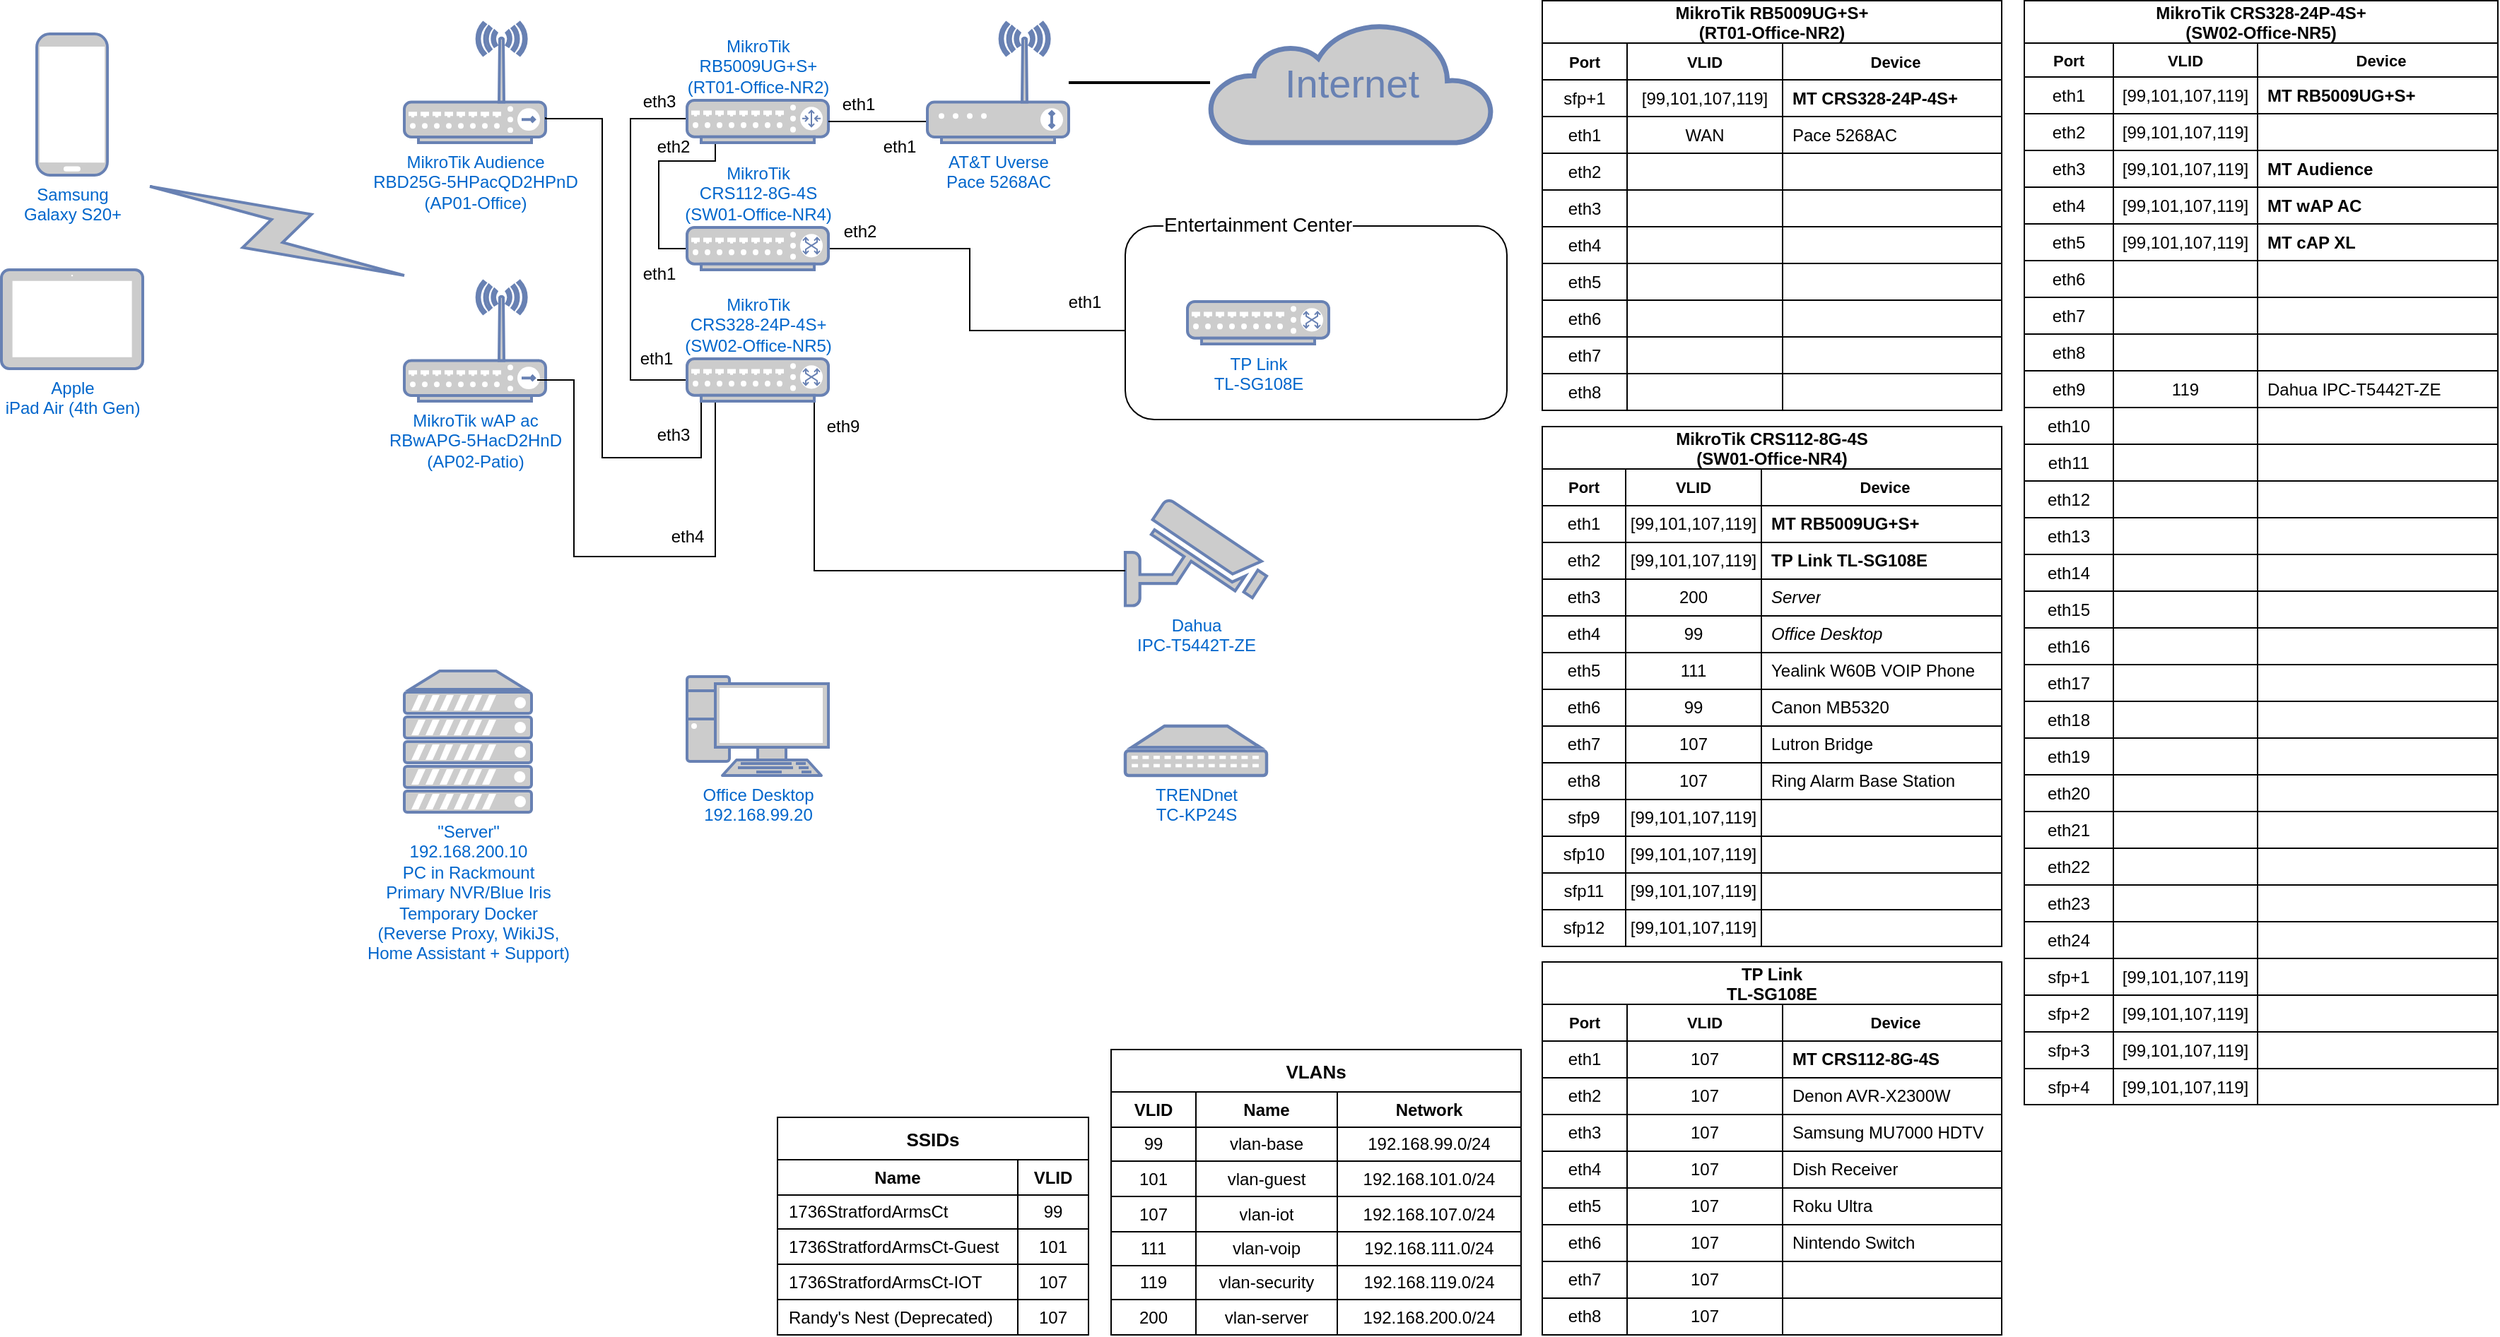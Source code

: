 <mxfile version="17.2.1" type="device"><diagram name="Page-1" id="bfe91b75-5d2c-26a0-9c1d-138518896778"><mxGraphModel dx="1550" dy="881" grid="1" gridSize="10" guides="1" tooltips="1" connect="1" arrows="1" fold="1" page="1" pageScale="1" pageWidth="1100" pageHeight="850" background="none" math="0" shadow="0"><root><mxCell id="0"/><mxCell id="1" parent="0"/><mxCell id="KJd_LxnSjkqWvds_a51L-348" style="edgeStyle=orthogonalEdgeStyle;rounded=0;orthogonalLoop=1;jettySize=auto;html=1;fontSize=11;entryX=0;entryY=0.5;entryDx=0;entryDy=0;entryPerimeter=0;endArrow=none;endFill=0;" parent="1" source="7c3789c024ecab99-10" target="xvIyVIgg3RXkF_iqD9qc-2" edge="1"><mxGeometry relative="1" as="geometry"><Array as="points"><mxPoint x="710" y="120"/><mxPoint x="670" y="120"/><mxPoint x="670" y="182"/></Array></mxGeometry></mxCell><mxCell id="KJd_LxnSjkqWvds_a51L-350" value="eth1" style="edgeLabel;html=1;align=center;verticalAlign=middle;resizable=0;points=[];fontSize=12;" parent="KJd_LxnSjkqWvds_a51L-348" vertex="1" connectable="0"><mxGeometry x="0.751" y="5" relative="1" as="geometry"><mxPoint x="-3" y="23" as="offset"/></mxGeometry></mxCell><mxCell id="KJd_LxnSjkqWvds_a51L-353" value="eth2" style="edgeLabel;html=1;align=center;verticalAlign=middle;resizable=0;points=[];fontSize=12;" parent="KJd_LxnSjkqWvds_a51L-348" vertex="1" connectable="0"><mxGeometry x="-0.617" y="3" relative="1" as="geometry"><mxPoint x="-17" y="-13" as="offset"/></mxGeometry></mxCell><mxCell id="KJd_LxnSjkqWvds_a51L-349" style="edgeStyle=orthogonalEdgeStyle;rounded=0;orthogonalLoop=1;jettySize=auto;html=1;entryX=0;entryY=0.5;entryDx=0;entryDy=0;entryPerimeter=0;fontSize=11;endArrow=none;endFill=0;" parent="1" source="7c3789c024ecab99-10" target="KJd_LxnSjkqWvds_a51L-1" edge="1"><mxGeometry relative="1" as="geometry"><Array as="points"><mxPoint x="650" y="90"/><mxPoint x="650" y="275"/></Array></mxGeometry></mxCell><mxCell id="KJd_LxnSjkqWvds_a51L-351" value="eth1" style="edgeLabel;html=1;align=center;verticalAlign=middle;resizable=0;points=[];fontSize=12;" parent="KJd_LxnSjkqWvds_a51L-349" vertex="1" connectable="0"><mxGeometry x="0.84" y="3" relative="1" as="geometry"><mxPoint x="-1" y="-12" as="offset"/></mxGeometry></mxCell><mxCell id="KJd_LxnSjkqWvds_a51L-352" value="eth3" style="edgeLabel;html=1;align=center;verticalAlign=middle;resizable=0;points=[];fontSize=12;" parent="KJd_LxnSjkqWvds_a51L-349" vertex="1" connectable="0"><mxGeometry x="-0.818" y="1" relative="1" as="geometry"><mxPoint x="4" y="-13" as="offset"/></mxGeometry></mxCell><mxCell id="7c3789c024ecab99-10" value="MikroTik&lt;br&gt;RB5009UG+S+&lt;br&gt;(RT01-Office-NR2)" style="fontColor=#0066CC;verticalAlign=bottom;verticalLabelPosition=top;labelPosition=center;align=center;html=1;fillColor=#CCCCCC;strokeColor=#6881B3;gradientColor=none;gradientDirection=north;strokeWidth=2;shape=mxgraph.networks.router;rounded=0;shadow=0;comic=0;" parent="1" vertex="1"><mxGeometry x="690" y="77" width="100" height="30" as="geometry"/></mxCell><mxCell id="7c3789c024ecab99-5" value="Office Desktop&lt;br&gt;192.168.99.20" style="fontColor=#0066CC;verticalAlign=top;verticalLabelPosition=bottom;labelPosition=center;align=center;html=1;fillColor=#CCCCCC;strokeColor=#6881B3;gradientColor=none;gradientDirection=north;strokeWidth=2;shape=mxgraph.networks.pc;rounded=0;shadow=0;comic=0;" parent="1" vertex="1"><mxGeometry x="690.0" y="485" width="100" height="70" as="geometry"/></mxCell><mxCell id="7c3789c024ecab99-11" value="" style="html=1;fillColor=#CCCCCC;strokeColor=#6881B3;gradientColor=none;gradientDirection=north;strokeWidth=2;shape=mxgraph.networks.comm_link_edge;html=1;labelBackgroundColor=none;endArrow=none;endFill=0;fontFamily=Verdana;fontSize=20;" parent="1" edge="1"><mxGeometry width="100" height="100" relative="1" as="geometry"><mxPoint x="500" y="204.5" as="sourcePoint"/><mxPoint x="300" y="134.5" as="targetPoint"/></mxGeometry></mxCell><mxCell id="7c3789c024ecab99-9" value="MikroTik wAP ac&lt;br&gt;RBwAPG-5HacD2HnD&lt;br&gt;(AP02-Patio)" style="fontColor=#0066CC;verticalAlign=top;verticalLabelPosition=bottom;labelPosition=center;align=center;html=1;fillColor=#CCCCCC;strokeColor=#6881B3;gradientColor=none;gradientDirection=north;strokeWidth=2;shape=mxgraph.networks.wireless_hub;rounded=0;shadow=0;comic=0;" parent="1" vertex="1"><mxGeometry x="490.0" y="205" width="100" height="85" as="geometry"/></mxCell><mxCell id="7c3789c024ecab99-12" value="Samsung&lt;br&gt;Galaxy S20+" style="fontColor=#0066CC;verticalAlign=top;verticalLabelPosition=bottom;labelPosition=center;align=center;html=1;fillColor=#CCCCCC;strokeColor=#6881B3;gradientColor=none;gradientDirection=north;strokeWidth=2;shape=mxgraph.networks.mobile;rounded=0;shadow=0;comic=0;" parent="1" vertex="1"><mxGeometry x="230.0" y="30" width="50" height="100" as="geometry"/></mxCell><mxCell id="7c3789c024ecab99-53" value="Internet" style="html=1;fillColor=#CCCCCC;strokeColor=#6881B3;gradientColor=none;gradientDirection=north;strokeWidth=2;shape=mxgraph.networks.cloud;fontColor=#6881B3;rounded=0;shadow=0;comic=0;align=center;fontSize=28;" parent="1" vertex="1"><mxGeometry x="1060" y="22" width="200" height="85" as="geometry"/></mxCell><mxCell id="7c3789c024ecab99-56" style="edgeStyle=none;html=1;labelBackgroundColor=none;endArrow=none;endFill=0;strokeWidth=2;fontFamily=Verdana;fontSize=28;fontColor=#6881B3;" parent="1" source="xvIyVIgg3RXkF_iqD9qc-4" target="7c3789c024ecab99-53" edge="1"><mxGeometry relative="1" as="geometry"><mxPoint x="1030" y="567" as="sourcePoint"/></mxGeometry></mxCell><mxCell id="xvIyVIgg3RXkF_iqD9qc-1" value="Dahua&lt;br&gt;IPC-T5442T-ZE" style="fontColor=#0066CC;verticalAlign=top;verticalLabelPosition=bottom;labelPosition=center;align=center;html=1;outlineConnect=0;fillColor=#CCCCCC;strokeColor=#6881B3;gradientColor=none;gradientDirection=north;strokeWidth=2;shape=mxgraph.networks.security_camera;" parent="1" vertex="1"><mxGeometry x="1000" y="359.75" width="100" height="75" as="geometry"/></mxCell><mxCell id="KJd_LxnSjkqWvds_a51L-358" style="edgeStyle=orthogonalEdgeStyle;rounded=0;orthogonalLoop=1;jettySize=auto;html=1;fontSize=14;" parent="1" source="xvIyVIgg3RXkF_iqD9qc-2" target="KJd_LxnSjkqWvds_a51L-355" edge="1"><mxGeometry relative="1" as="geometry"><mxPoint x="920" y="490" as="targetPoint"/><Array as="points"><mxPoint x="890" y="182"/><mxPoint x="890" y="240"/></Array></mxGeometry></mxCell><mxCell id="KJd_LxnSjkqWvds_a51L-361" value="eth2" style="edgeLabel;html=1;align=center;verticalAlign=middle;resizable=0;points=[];fontSize=12;" parent="KJd_LxnSjkqWvds_a51L-358" vertex="1" connectable="0"><mxGeometry x="-0.684" y="2" relative="1" as="geometry"><mxPoint x="-28" y="-10" as="offset"/></mxGeometry></mxCell><mxCell id="KJd_LxnSjkqWvds_a51L-362" value="eth1" style="edgeLabel;html=1;align=center;verticalAlign=middle;resizable=0;points=[];fontSize=12;" parent="KJd_LxnSjkqWvds_a51L-358" vertex="1" connectable="0"><mxGeometry x="0.676" y="-3" relative="1" as="geometry"><mxPoint x="-23" y="-23" as="offset"/></mxGeometry></mxCell><mxCell id="xvIyVIgg3RXkF_iqD9qc-2" value="MikroTik&lt;br&gt;CRS112-8G-4S&lt;br&gt;(SW01-Office-NR4)" style="fontColor=#0066CC;verticalAlign=bottom;verticalLabelPosition=top;labelPosition=center;align=center;html=1;outlineConnect=0;fillColor=#CCCCCC;strokeColor=#6881B3;gradientColor=none;gradientDirection=north;strokeWidth=2;shape=mxgraph.networks.switch;" parent="1" vertex="1"><mxGeometry x="690" y="167" width="100" height="30" as="geometry"/></mxCell><mxCell id="xvIyVIgg3RXkF_iqD9qc-3" value="Apple&lt;br&gt;iPad Air (4th Gen)" style="fontColor=#0066CC;verticalAlign=top;verticalLabelPosition=bottom;labelPosition=center;align=center;html=1;outlineConnect=0;fillColor=#CCCCCC;strokeColor=#6881B3;gradientColor=none;gradientDirection=north;strokeWidth=2;shape=mxgraph.networks.tablet;" parent="1" vertex="1"><mxGeometry x="205" y="197" width="100" height="70" as="geometry"/></mxCell><mxCell id="KJd_LxnSjkqWvds_a51L-345" value="" style="edgeStyle=orthogonalEdgeStyle;rounded=0;orthogonalLoop=1;jettySize=auto;html=1;fontSize=11;endArrow=none;endFill=0;" parent="1" source="xvIyVIgg3RXkF_iqD9qc-4" target="7c3789c024ecab99-10" edge="1"><mxGeometry relative="1" as="geometry"><Array as="points"><mxPoint x="850" y="92"/><mxPoint x="850" y="92"/></Array></mxGeometry></mxCell><mxCell id="KJd_LxnSjkqWvds_a51L-346" value="eth1" style="edgeLabel;html=1;align=center;verticalAlign=middle;resizable=0;points=[];fontSize=12;" parent="KJd_LxnSjkqWvds_a51L-345" vertex="1" connectable="0"><mxGeometry x="0.446" y="-1" relative="1" as="geometry"><mxPoint x="1" y="-11" as="offset"/></mxGeometry></mxCell><mxCell id="KJd_LxnSjkqWvds_a51L-347" value="eth1" style="edgeLabel;html=1;align=center;verticalAlign=middle;resizable=0;points=[];fontSize=12;" parent="KJd_LxnSjkqWvds_a51L-345" vertex="1" connectable="0"><mxGeometry x="-0.303" y="-1" relative="1" as="geometry"><mxPoint x="4" y="19" as="offset"/></mxGeometry></mxCell><mxCell id="xvIyVIgg3RXkF_iqD9qc-4" value="AT&amp;amp;T Uverse &lt;br&gt;Pace 5268AC" style="fontColor=#0066CC;verticalAlign=top;verticalLabelPosition=bottom;labelPosition=center;align=center;html=1;outlineConnect=0;fillColor=#CCCCCC;strokeColor=#6881B3;gradientColor=none;gradientDirection=north;strokeWidth=2;shape=mxgraph.networks.wireless_modem;" parent="1" vertex="1"><mxGeometry x="860" y="22" width="100" height="85" as="geometry"/></mxCell><mxCell id="xvIyVIgg3RXkF_iqD9qc-7" value="TRENDnet&lt;br&gt;TC-KP24S" style="fontColor=#0066CC;verticalAlign=top;verticalLabelPosition=bottom;labelPosition=center;align=center;html=1;outlineConnect=0;fillColor=#CCCCCC;strokeColor=#6881B3;gradientColor=none;gradientDirection=north;strokeWidth=2;shape=mxgraph.networks.patch_panel;" parent="1" vertex="1"><mxGeometry x="1000" y="520" width="100" height="35" as="geometry"/></mxCell><mxCell id="xvIyVIgg3RXkF_iqD9qc-8" value="MikroTik Audience&lt;br&gt;RBD25G-5HPacQD2HPnD&lt;br&gt;(AP01-Office)" style="fontColor=#0066CC;verticalAlign=top;verticalLabelPosition=bottom;labelPosition=center;align=center;html=1;fillColor=#CCCCCC;strokeColor=#6881B3;gradientColor=none;gradientDirection=north;strokeWidth=2;shape=mxgraph.networks.wireless_hub;rounded=0;shadow=0;comic=0;" parent="1" vertex="1"><mxGeometry x="490.0" y="22" width="100" height="85" as="geometry"/></mxCell><mxCell id="T_fwE-VfsfITyoQzDj_X-1" value="VLANs" style="shape=table;startSize=30;container=1;collapsible=0;childLayout=tableLayout;fontStyle=1;fontSize=13;" parent="1" vertex="1"><mxGeometry x="990" y="749" width="290" height="202" as="geometry"/></mxCell><mxCell id="T_fwE-VfsfITyoQzDj_X-2" value="" style="shape=partialRectangle;collapsible=0;dropTarget=0;pointerEvents=0;fillColor=none;top=0;left=0;bottom=0;right=0;points=[[0,0.5],[1,0.5]];portConstraint=eastwest;" parent="T_fwE-VfsfITyoQzDj_X-1" vertex="1"><mxGeometry y="30" width="290" height="25" as="geometry"/></mxCell><mxCell id="T_fwE-VfsfITyoQzDj_X-3" value="VLID" style="shape=partialRectangle;html=1;whiteSpace=wrap;connectable=0;overflow=hidden;fillColor=none;top=0;left=0;bottom=0;right=0;pointerEvents=1;fontStyle=1" parent="T_fwE-VfsfITyoQzDj_X-2" vertex="1"><mxGeometry width="60" height="25" as="geometry"><mxRectangle width="60" height="25" as="alternateBounds"/></mxGeometry></mxCell><mxCell id="T_fwE-VfsfITyoQzDj_X-4" value="Name" style="shape=partialRectangle;html=1;whiteSpace=wrap;connectable=0;overflow=hidden;fillColor=none;top=0;left=0;bottom=0;right=0;pointerEvents=1;fontStyle=1" parent="T_fwE-VfsfITyoQzDj_X-2" vertex="1"><mxGeometry x="60" width="100" height="25" as="geometry"><mxRectangle width="100" height="25" as="alternateBounds"/></mxGeometry></mxCell><mxCell id="T_fwE-VfsfITyoQzDj_X-20" value="Network" style="shape=partialRectangle;html=1;whiteSpace=wrap;connectable=0;overflow=hidden;fillColor=none;top=0;left=0;bottom=0;right=0;pointerEvents=1;fontStyle=1" parent="T_fwE-VfsfITyoQzDj_X-2" vertex="1"><mxGeometry x="160" width="130" height="25" as="geometry"><mxRectangle width="130" height="25" as="alternateBounds"/></mxGeometry></mxCell><mxCell id="T_fwE-VfsfITyoQzDj_X-5" value="" style="shape=partialRectangle;collapsible=0;dropTarget=0;pointerEvents=0;fillColor=none;top=0;left=0;bottom=0;right=0;points=[[0,0.5],[1,0.5]];portConstraint=eastwest;" parent="T_fwE-VfsfITyoQzDj_X-1" vertex="1"><mxGeometry y="55" width="290" height="24" as="geometry"/></mxCell><mxCell id="T_fwE-VfsfITyoQzDj_X-6" value="99" style="shape=partialRectangle;html=1;whiteSpace=wrap;connectable=0;overflow=hidden;fillColor=none;top=0;left=0;bottom=0;right=0;pointerEvents=1;" parent="T_fwE-VfsfITyoQzDj_X-5" vertex="1"><mxGeometry width="60" height="24" as="geometry"><mxRectangle width="60" height="24" as="alternateBounds"/></mxGeometry></mxCell><mxCell id="T_fwE-VfsfITyoQzDj_X-7" value="vlan-base" style="shape=partialRectangle;html=1;whiteSpace=wrap;connectable=0;overflow=hidden;fillColor=none;top=0;left=0;bottom=0;right=0;pointerEvents=1;align=center;spacingLeft=0;" parent="T_fwE-VfsfITyoQzDj_X-5" vertex="1"><mxGeometry x="60" width="100" height="24" as="geometry"><mxRectangle width="100" height="24" as="alternateBounds"/></mxGeometry></mxCell><mxCell id="T_fwE-VfsfITyoQzDj_X-21" value="192.168.99.0/24" style="shape=partialRectangle;html=1;whiteSpace=wrap;connectable=0;overflow=hidden;fillColor=none;top=0;left=0;bottom=0;right=0;pointerEvents=1;align=center;spacingLeft=0;" parent="T_fwE-VfsfITyoQzDj_X-5" vertex="1"><mxGeometry x="160" width="130" height="24" as="geometry"><mxRectangle width="130" height="24" as="alternateBounds"/></mxGeometry></mxCell><mxCell id="T_fwE-VfsfITyoQzDj_X-8" value="" style="shape=partialRectangle;collapsible=0;dropTarget=0;pointerEvents=0;fillColor=none;top=0;left=0;bottom=0;right=0;points=[[0,0.5],[1,0.5]];portConstraint=eastwest;" parent="T_fwE-VfsfITyoQzDj_X-1" vertex="1"><mxGeometry y="79" width="290" height="25" as="geometry"/></mxCell><mxCell id="T_fwE-VfsfITyoQzDj_X-9" value="101" style="shape=partialRectangle;html=1;whiteSpace=wrap;connectable=0;overflow=hidden;fillColor=none;top=0;left=0;bottom=0;right=0;pointerEvents=1;" parent="T_fwE-VfsfITyoQzDj_X-8" vertex="1"><mxGeometry width="60" height="25" as="geometry"><mxRectangle width="60" height="25" as="alternateBounds"/></mxGeometry></mxCell><mxCell id="T_fwE-VfsfITyoQzDj_X-10" value="vlan-guest" style="shape=partialRectangle;html=1;whiteSpace=wrap;connectable=0;overflow=hidden;fillColor=none;top=0;left=0;bottom=0;right=0;pointerEvents=1;align=center;spacingLeft=0;" parent="T_fwE-VfsfITyoQzDj_X-8" vertex="1"><mxGeometry x="60" width="100" height="25" as="geometry"><mxRectangle width="100" height="25" as="alternateBounds"/></mxGeometry></mxCell><mxCell id="T_fwE-VfsfITyoQzDj_X-22" value="192.168.101.0/24" style="shape=partialRectangle;html=1;whiteSpace=wrap;connectable=0;overflow=hidden;fillColor=none;top=0;left=0;bottom=0;right=0;pointerEvents=1;align=center;spacingLeft=0;" parent="T_fwE-VfsfITyoQzDj_X-8" vertex="1"><mxGeometry x="160" width="130" height="25" as="geometry"><mxRectangle width="130" height="25" as="alternateBounds"/></mxGeometry></mxCell><mxCell id="T_fwE-VfsfITyoQzDj_X-11" value="" style="shape=partialRectangle;collapsible=0;dropTarget=0;pointerEvents=0;fillColor=none;top=0;left=0;bottom=0;right=0;points=[[0,0.5],[1,0.5]];portConstraint=eastwest;" parent="T_fwE-VfsfITyoQzDj_X-1" vertex="1"><mxGeometry y="104" width="290" height="25" as="geometry"/></mxCell><mxCell id="T_fwE-VfsfITyoQzDj_X-12" value="107" style="shape=partialRectangle;html=1;whiteSpace=wrap;connectable=0;overflow=hidden;fillColor=none;top=0;left=0;bottom=0;right=0;pointerEvents=1;" parent="T_fwE-VfsfITyoQzDj_X-11" vertex="1"><mxGeometry width="60" height="25" as="geometry"><mxRectangle width="60" height="25" as="alternateBounds"/></mxGeometry></mxCell><mxCell id="T_fwE-VfsfITyoQzDj_X-13" value="vlan-iot" style="shape=partialRectangle;html=1;whiteSpace=wrap;connectable=0;overflow=hidden;fillColor=none;top=0;left=0;bottom=0;right=0;pointerEvents=1;align=center;spacingLeft=0;" parent="T_fwE-VfsfITyoQzDj_X-11" vertex="1"><mxGeometry x="60" width="100" height="25" as="geometry"><mxRectangle width="100" height="25" as="alternateBounds"/></mxGeometry></mxCell><mxCell id="T_fwE-VfsfITyoQzDj_X-23" value="192.168.107.0/24" style="shape=partialRectangle;html=1;whiteSpace=wrap;connectable=0;overflow=hidden;fillColor=none;top=0;left=0;bottom=0;right=0;pointerEvents=1;align=center;spacingLeft=0;" parent="T_fwE-VfsfITyoQzDj_X-11" vertex="1"><mxGeometry x="160" width="130" height="25" as="geometry"><mxRectangle width="130" height="25" as="alternateBounds"/></mxGeometry></mxCell><mxCell id="B2PfVWiL4oJaoT35wKL--7" style="shape=partialRectangle;collapsible=0;dropTarget=0;pointerEvents=0;fillColor=none;top=0;left=0;bottom=0;right=0;points=[[0,0.5],[1,0.5]];portConstraint=eastwest;" vertex="1" parent="T_fwE-VfsfITyoQzDj_X-1"><mxGeometry y="129" width="290" height="24" as="geometry"/></mxCell><mxCell id="B2PfVWiL4oJaoT35wKL--8" value="111" style="shape=partialRectangle;html=1;whiteSpace=wrap;connectable=0;overflow=hidden;fillColor=none;top=0;left=0;bottom=0;right=0;pointerEvents=1;" vertex="1" parent="B2PfVWiL4oJaoT35wKL--7"><mxGeometry width="60" height="24" as="geometry"><mxRectangle width="60" height="24" as="alternateBounds"/></mxGeometry></mxCell><mxCell id="B2PfVWiL4oJaoT35wKL--9" value="&lt;span&gt;vlan-voip&lt;/span&gt;" style="shape=partialRectangle;html=1;whiteSpace=wrap;connectable=0;overflow=hidden;fillColor=none;top=0;left=0;bottom=0;right=0;pointerEvents=1;align=center;spacingLeft=0;" vertex="1" parent="B2PfVWiL4oJaoT35wKL--7"><mxGeometry x="60" width="100" height="24" as="geometry"><mxRectangle width="100" height="24" as="alternateBounds"/></mxGeometry></mxCell><mxCell id="B2PfVWiL4oJaoT35wKL--10" value="192.168.111.0/24" style="shape=partialRectangle;html=1;whiteSpace=wrap;connectable=0;overflow=hidden;fillColor=none;top=0;left=0;bottom=0;right=0;pointerEvents=1;align=center;spacingLeft=0;" vertex="1" parent="B2PfVWiL4oJaoT35wKL--7"><mxGeometry x="160" width="130" height="24" as="geometry"><mxRectangle width="130" height="24" as="alternateBounds"/></mxGeometry></mxCell><mxCell id="T_fwE-VfsfITyoQzDj_X-14" value="" style="shape=partialRectangle;collapsible=0;dropTarget=0;pointerEvents=0;fillColor=none;top=0;left=0;bottom=0;right=0;points=[[0,0.5],[1,0.5]];portConstraint=eastwest;" parent="T_fwE-VfsfITyoQzDj_X-1" vertex="1"><mxGeometry y="153" width="290" height="24" as="geometry"/></mxCell><mxCell id="T_fwE-VfsfITyoQzDj_X-15" value="119" style="shape=partialRectangle;html=1;whiteSpace=wrap;connectable=0;overflow=hidden;fillColor=none;top=0;left=0;bottom=0;right=0;pointerEvents=1;" parent="T_fwE-VfsfITyoQzDj_X-14" vertex="1"><mxGeometry width="60" height="24" as="geometry"><mxRectangle width="60" height="24" as="alternateBounds"/></mxGeometry></mxCell><mxCell id="T_fwE-VfsfITyoQzDj_X-16" value="vlan-security" style="shape=partialRectangle;html=1;whiteSpace=wrap;connectable=0;overflow=hidden;fillColor=none;top=0;left=0;bottom=0;right=0;pointerEvents=1;align=center;spacingLeft=0;" parent="T_fwE-VfsfITyoQzDj_X-14" vertex="1"><mxGeometry x="60" width="100" height="24" as="geometry"><mxRectangle width="100" height="24" as="alternateBounds"/></mxGeometry></mxCell><mxCell id="T_fwE-VfsfITyoQzDj_X-24" value="192.168.119.0/24" style="shape=partialRectangle;html=1;whiteSpace=wrap;connectable=0;overflow=hidden;fillColor=none;top=0;left=0;bottom=0;right=0;pointerEvents=1;align=center;spacingLeft=0;" parent="T_fwE-VfsfITyoQzDj_X-14" vertex="1"><mxGeometry x="160" width="130" height="24" as="geometry"><mxRectangle width="130" height="24" as="alternateBounds"/></mxGeometry></mxCell><mxCell id="T_fwE-VfsfITyoQzDj_X-17" value="" style="shape=partialRectangle;collapsible=0;dropTarget=0;pointerEvents=0;fillColor=none;top=0;left=0;bottom=0;right=0;points=[[0,0.5],[1,0.5]];portConstraint=eastwest;" parent="T_fwE-VfsfITyoQzDj_X-1" vertex="1"><mxGeometry y="177" width="290" height="25" as="geometry"/></mxCell><mxCell id="T_fwE-VfsfITyoQzDj_X-18" value="200" style="shape=partialRectangle;html=1;whiteSpace=wrap;connectable=0;overflow=hidden;fillColor=none;top=0;left=0;bottom=0;right=0;pointerEvents=1;" parent="T_fwE-VfsfITyoQzDj_X-17" vertex="1"><mxGeometry width="60" height="25" as="geometry"><mxRectangle width="60" height="25" as="alternateBounds"/></mxGeometry></mxCell><mxCell id="T_fwE-VfsfITyoQzDj_X-19" value="vlan-server" style="shape=partialRectangle;html=1;whiteSpace=wrap;connectable=0;overflow=hidden;fillColor=none;top=0;left=0;bottom=0;right=0;pointerEvents=1;align=center;spacingLeft=0;" parent="T_fwE-VfsfITyoQzDj_X-17" vertex="1"><mxGeometry x="60" width="100" height="25" as="geometry"><mxRectangle width="100" height="25" as="alternateBounds"/></mxGeometry></mxCell><mxCell id="T_fwE-VfsfITyoQzDj_X-25" value="192.168.200.0/24" style="shape=partialRectangle;html=1;whiteSpace=wrap;connectable=0;overflow=hidden;fillColor=none;top=0;left=0;bottom=0;right=0;pointerEvents=1;align=center;spacingLeft=0;" parent="T_fwE-VfsfITyoQzDj_X-17" vertex="1"><mxGeometry x="160" width="130" height="25" as="geometry"><mxRectangle width="130" height="25" as="alternateBounds"/></mxGeometry></mxCell><mxCell id="KJd_LxnSjkqWvds_a51L-363" style="edgeStyle=orthogonalEdgeStyle;rounded=0;orthogonalLoop=1;jettySize=auto;html=1;fontSize=14;endArrow=none;endFill=0;" parent="1" source="KJd_LxnSjkqWvds_a51L-1" target="xvIyVIgg3RXkF_iqD9qc-1" edge="1"><mxGeometry relative="1" as="geometry"><Array as="points"><mxPoint x="780" y="410"/></Array></mxGeometry></mxCell><mxCell id="KJd_LxnSjkqWvds_a51L-364" value="eth9" style="edgeLabel;html=1;align=center;verticalAlign=middle;resizable=0;points=[];fontSize=12;" parent="KJd_LxnSjkqWvds_a51L-363" vertex="1" connectable="0"><mxGeometry x="-0.859" y="1" relative="1" as="geometry"><mxPoint x="19" y="-6" as="offset"/></mxGeometry></mxCell><mxCell id="KJd_LxnSjkqWvds_a51L-365" style="edgeStyle=orthogonalEdgeStyle;rounded=0;orthogonalLoop=1;jettySize=auto;html=1;fontSize=14;endArrow=none;endFill=0;" parent="1" source="KJd_LxnSjkqWvds_a51L-1" edge="1"><mxGeometry relative="1" as="geometry"><mxPoint x="590" y="89" as="targetPoint"/><Array as="points"><mxPoint x="700" y="330"/><mxPoint x="630" y="330"/><mxPoint x="630" y="90"/></Array></mxGeometry></mxCell><mxCell id="KJd_LxnSjkqWvds_a51L-367" value="eth3" style="edgeLabel;html=1;align=center;verticalAlign=middle;resizable=0;points=[];fontSize=12;" parent="KJd_LxnSjkqWvds_a51L-365" vertex="1" connectable="0"><mxGeometry x="-0.841" y="-3" relative="1" as="geometry"><mxPoint x="-17" y="-7" as="offset"/></mxGeometry></mxCell><mxCell id="KJd_LxnSjkqWvds_a51L-366" style="edgeStyle=orthogonalEdgeStyle;rounded=0;orthogonalLoop=1;jettySize=auto;html=1;fontSize=14;endArrow=none;endFill=0;strokeColor=default;" parent="1" source="KJd_LxnSjkqWvds_a51L-1" edge="1"><mxGeometry relative="1" as="geometry"><mxPoint x="584" y="275" as="targetPoint"/><Array as="points"><mxPoint x="710" y="400"/><mxPoint x="610" y="400"/><mxPoint x="610" y="275"/><mxPoint x="584" y="275"/></Array></mxGeometry></mxCell><mxCell id="KJd_LxnSjkqWvds_a51L-368" value="eth4" style="edgeLabel;html=1;align=center;verticalAlign=middle;resizable=0;points=[];fontSize=12;" parent="KJd_LxnSjkqWvds_a51L-366" vertex="1" connectable="0"><mxGeometry x="-0.418" y="-3" relative="1" as="geometry"><mxPoint x="-17" y="-9" as="offset"/></mxGeometry></mxCell><mxCell id="KJd_LxnSjkqWvds_a51L-1" value="MikroTik&lt;br&gt;CRS328-24P-4S+&lt;br&gt;(SW02-Office-NR5)" style="fontColor=#0066CC;verticalAlign=bottom;verticalLabelPosition=top;labelPosition=center;align=center;html=1;outlineConnect=0;fillColor=#CCCCCC;strokeColor=#6881B3;gradientColor=none;gradientDirection=north;strokeWidth=2;shape=mxgraph.networks.switch;" parent="1" vertex="1"><mxGeometry x="690" y="260" width="100" height="30" as="geometry"/></mxCell><mxCell id="KJd_LxnSjkqWvds_a51L-2" value="MikroTik RB5009UG+S+&#10;(RT01-Office-NR2)" style="shape=table;startSize=30;container=1;collapsible=0;childLayout=tableLayout;fontStyle=1;spacingTop=0;spacingBottom=0;" parent="1" vertex="1"><mxGeometry x="1295" y="6.5" width="325" height="290" as="geometry"/></mxCell><mxCell id="KJd_LxnSjkqWvds_a51L-3" value="" style="shape=partialRectangle;collapsible=0;dropTarget=0;pointerEvents=0;fillColor=none;top=0;left=0;bottom=0;right=0;points=[[0,0.5],[1,0.5]];portConstraint=eastwest;" parent="KJd_LxnSjkqWvds_a51L-2" vertex="1"><mxGeometry y="30" width="325" height="26" as="geometry"/></mxCell><mxCell id="KJd_LxnSjkqWvds_a51L-4" value="Port" style="shape=partialRectangle;html=1;whiteSpace=wrap;connectable=0;overflow=hidden;fillColor=none;top=0;left=0;bottom=0;right=0;pointerEvents=1;fontStyle=1;fontSize=11;" parent="KJd_LxnSjkqWvds_a51L-3" vertex="1"><mxGeometry width="60" height="26" as="geometry"><mxRectangle width="60" height="26" as="alternateBounds"/></mxGeometry></mxCell><mxCell id="KJd_LxnSjkqWvds_a51L-5" value="VLID" style="shape=partialRectangle;html=1;whiteSpace=wrap;connectable=0;overflow=hidden;fillColor=none;top=0;left=0;bottom=0;right=0;pointerEvents=1;fontStyle=1;fontSize=11;" parent="KJd_LxnSjkqWvds_a51L-3" vertex="1"><mxGeometry x="60" width="110" height="26" as="geometry"><mxRectangle width="110" height="26" as="alternateBounds"/></mxGeometry></mxCell><mxCell id="KJd_LxnSjkqWvds_a51L-6" value="Device" style="shape=partialRectangle;html=1;whiteSpace=wrap;connectable=0;overflow=hidden;fillColor=none;top=0;left=0;bottom=0;right=0;pointerEvents=1;align=center;spacingLeft=5;fontStyle=1;fontSize=11;" parent="KJd_LxnSjkqWvds_a51L-3" vertex="1"><mxGeometry x="170" width="155" height="26" as="geometry"><mxRectangle width="155" height="26" as="alternateBounds"/></mxGeometry></mxCell><mxCell id="KJd_LxnSjkqWvds_a51L-7" value="" style="shape=partialRectangle;collapsible=0;dropTarget=0;pointerEvents=0;fillColor=none;top=0;left=0;bottom=0;right=0;points=[[0,0.5],[1,0.5]];portConstraint=eastwest;" parent="KJd_LxnSjkqWvds_a51L-2" vertex="1"><mxGeometry y="56" width="325" height="26" as="geometry"/></mxCell><mxCell id="KJd_LxnSjkqWvds_a51L-8" value="sfp+1" style="shape=partialRectangle;html=1;whiteSpace=wrap;connectable=0;overflow=hidden;fillColor=none;top=0;left=0;bottom=0;right=0;pointerEvents=1;" parent="KJd_LxnSjkqWvds_a51L-7" vertex="1"><mxGeometry width="60" height="26" as="geometry"><mxRectangle width="60" height="26" as="alternateBounds"/></mxGeometry></mxCell><mxCell id="KJd_LxnSjkqWvds_a51L-9" value="[99,101,107,119]" style="shape=partialRectangle;html=1;whiteSpace=wrap;connectable=0;overflow=hidden;fillColor=none;top=0;left=0;bottom=0;right=0;pointerEvents=1;align=center;spacingLeft=0;" parent="KJd_LxnSjkqWvds_a51L-7" vertex="1"><mxGeometry x="60" width="110" height="26" as="geometry"><mxRectangle width="110" height="26" as="alternateBounds"/></mxGeometry></mxCell><mxCell id="KJd_LxnSjkqWvds_a51L-10" value="&lt;b&gt;MT&amp;nbsp;CRS328-24P-4S+&lt;/b&gt;" style="shape=partialRectangle;html=1;whiteSpace=wrap;connectable=0;overflow=hidden;fillColor=none;top=0;left=0;bottom=0;right=0;pointerEvents=1;align=left;spacingLeft=5;" parent="KJd_LxnSjkqWvds_a51L-7" vertex="1"><mxGeometry x="170" width="155" height="26" as="geometry"><mxRectangle width="155" height="26" as="alternateBounds"/></mxGeometry></mxCell><mxCell id="KJd_LxnSjkqWvds_a51L-11" value="" style="shape=partialRectangle;collapsible=0;dropTarget=0;pointerEvents=0;fillColor=none;top=0;left=0;bottom=0;right=0;points=[[0,0.5],[1,0.5]];portConstraint=eastwest;" parent="KJd_LxnSjkqWvds_a51L-2" vertex="1"><mxGeometry y="82" width="325" height="26" as="geometry"/></mxCell><mxCell id="KJd_LxnSjkqWvds_a51L-12" value="eth1" style="shape=partialRectangle;html=1;whiteSpace=wrap;connectable=0;overflow=hidden;fillColor=none;top=0;left=0;bottom=0;right=0;pointerEvents=1;" parent="KJd_LxnSjkqWvds_a51L-11" vertex="1"><mxGeometry width="60" height="26" as="geometry"><mxRectangle width="60" height="26" as="alternateBounds"/></mxGeometry></mxCell><mxCell id="KJd_LxnSjkqWvds_a51L-13" value="WAN" style="shape=partialRectangle;html=1;whiteSpace=wrap;connectable=0;overflow=hidden;fillColor=none;top=0;left=0;bottom=0;right=0;pointerEvents=1;align=center;spacingLeft=0;" parent="KJd_LxnSjkqWvds_a51L-11" vertex="1"><mxGeometry x="60" width="110" height="26" as="geometry"><mxRectangle width="110" height="26" as="alternateBounds"/></mxGeometry></mxCell><mxCell id="KJd_LxnSjkqWvds_a51L-14" value="&lt;div&gt;&lt;span&gt;Pace 5268AC&lt;/span&gt;&lt;br&gt;&lt;/div&gt;" style="shape=partialRectangle;html=1;whiteSpace=wrap;connectable=0;overflow=hidden;fillColor=none;top=0;left=0;bottom=0;right=0;pointerEvents=1;align=left;spacingLeft=5;" parent="KJd_LxnSjkqWvds_a51L-11" vertex="1"><mxGeometry x="170" width="155" height="26" as="geometry"><mxRectangle width="155" height="26" as="alternateBounds"/></mxGeometry></mxCell><mxCell id="KJd_LxnSjkqWvds_a51L-15" value="" style="shape=partialRectangle;collapsible=0;dropTarget=0;pointerEvents=0;fillColor=none;top=0;left=0;bottom=0;right=0;points=[[0,0.5],[1,0.5]];portConstraint=eastwest;" parent="KJd_LxnSjkqWvds_a51L-2" vertex="1"><mxGeometry y="108" width="325" height="26" as="geometry"/></mxCell><mxCell id="KJd_LxnSjkqWvds_a51L-16" value="eth2" style="shape=partialRectangle;html=1;whiteSpace=wrap;connectable=0;overflow=hidden;fillColor=none;top=0;left=0;bottom=0;right=0;pointerEvents=1;" parent="KJd_LxnSjkqWvds_a51L-15" vertex="1"><mxGeometry width="60" height="26" as="geometry"><mxRectangle width="60" height="26" as="alternateBounds"/></mxGeometry></mxCell><mxCell id="KJd_LxnSjkqWvds_a51L-17" value="" style="shape=partialRectangle;html=1;whiteSpace=wrap;connectable=0;overflow=hidden;fillColor=none;top=0;left=0;bottom=0;right=0;pointerEvents=1;align=center;spacingLeft=0;" parent="KJd_LxnSjkqWvds_a51L-15" vertex="1"><mxGeometry x="60" width="110" height="26" as="geometry"><mxRectangle width="110" height="26" as="alternateBounds"/></mxGeometry></mxCell><mxCell id="KJd_LxnSjkqWvds_a51L-18" value="" style="shape=partialRectangle;html=1;whiteSpace=wrap;connectable=0;overflow=hidden;fillColor=none;top=0;left=0;bottom=0;right=0;pointerEvents=1;align=left;spacingLeft=5;" parent="KJd_LxnSjkqWvds_a51L-15" vertex="1"><mxGeometry x="170" width="155" height="26" as="geometry"><mxRectangle width="155" height="26" as="alternateBounds"/></mxGeometry></mxCell><mxCell id="KJd_LxnSjkqWvds_a51L-19" value="" style="shape=partialRectangle;collapsible=0;dropTarget=0;pointerEvents=0;fillColor=none;top=0;left=0;bottom=0;right=0;points=[[0,0.5],[1,0.5]];portConstraint=eastwest;" parent="KJd_LxnSjkqWvds_a51L-2" vertex="1"><mxGeometry y="134" width="325" height="26" as="geometry"/></mxCell><mxCell id="KJd_LxnSjkqWvds_a51L-20" value="eth3" style="shape=partialRectangle;html=1;whiteSpace=wrap;connectable=0;overflow=hidden;fillColor=none;top=0;left=0;bottom=0;right=0;pointerEvents=1;" parent="KJd_LxnSjkqWvds_a51L-19" vertex="1"><mxGeometry width="60" height="26" as="geometry"><mxRectangle width="60" height="26" as="alternateBounds"/></mxGeometry></mxCell><mxCell id="KJd_LxnSjkqWvds_a51L-21" value="" style="shape=partialRectangle;html=1;whiteSpace=wrap;connectable=0;overflow=hidden;fillColor=none;top=0;left=0;bottom=0;right=0;pointerEvents=1;align=center;spacingLeft=0;" parent="KJd_LxnSjkqWvds_a51L-19" vertex="1"><mxGeometry x="60" width="110" height="26" as="geometry"><mxRectangle width="110" height="26" as="alternateBounds"/></mxGeometry></mxCell><mxCell id="KJd_LxnSjkqWvds_a51L-22" value="" style="shape=partialRectangle;html=1;whiteSpace=wrap;connectable=0;overflow=hidden;fillColor=none;top=0;left=0;bottom=0;right=0;pointerEvents=1;align=left;spacingLeft=5;" parent="KJd_LxnSjkqWvds_a51L-19" vertex="1"><mxGeometry x="170" width="155" height="26" as="geometry"><mxRectangle width="155" height="26" as="alternateBounds"/></mxGeometry></mxCell><mxCell id="KJd_LxnSjkqWvds_a51L-23" value="" style="shape=partialRectangle;collapsible=0;dropTarget=0;pointerEvents=0;fillColor=none;top=0;left=0;bottom=0;right=0;points=[[0,0.5],[1,0.5]];portConstraint=eastwest;" parent="KJd_LxnSjkqWvds_a51L-2" vertex="1"><mxGeometry y="160" width="325" height="26" as="geometry"/></mxCell><mxCell id="KJd_LxnSjkqWvds_a51L-24" value="eth4" style="shape=partialRectangle;html=1;whiteSpace=wrap;connectable=0;overflow=hidden;fillColor=none;top=0;left=0;bottom=0;right=0;pointerEvents=1;" parent="KJd_LxnSjkqWvds_a51L-23" vertex="1"><mxGeometry width="60" height="26" as="geometry"><mxRectangle width="60" height="26" as="alternateBounds"/></mxGeometry></mxCell><mxCell id="KJd_LxnSjkqWvds_a51L-25" value="" style="shape=partialRectangle;html=1;whiteSpace=wrap;connectable=0;overflow=hidden;fillColor=none;top=0;left=0;bottom=0;right=0;pointerEvents=1;align=center;spacingLeft=0;" parent="KJd_LxnSjkqWvds_a51L-23" vertex="1"><mxGeometry x="60" width="110" height="26" as="geometry"><mxRectangle width="110" height="26" as="alternateBounds"/></mxGeometry></mxCell><mxCell id="KJd_LxnSjkqWvds_a51L-26" value="" style="shape=partialRectangle;html=1;whiteSpace=wrap;connectable=0;overflow=hidden;fillColor=none;top=0;left=0;bottom=0;right=0;pointerEvents=1;align=left;spacingLeft=5;" parent="KJd_LxnSjkqWvds_a51L-23" vertex="1"><mxGeometry x="170" width="155" height="26" as="geometry"><mxRectangle width="155" height="26" as="alternateBounds"/></mxGeometry></mxCell><mxCell id="KJd_LxnSjkqWvds_a51L-27" value="" style="shape=partialRectangle;collapsible=0;dropTarget=0;pointerEvents=0;fillColor=none;top=0;left=0;bottom=0;right=0;points=[[0,0.5],[1,0.5]];portConstraint=eastwest;" parent="KJd_LxnSjkqWvds_a51L-2" vertex="1"><mxGeometry y="186" width="325" height="26" as="geometry"/></mxCell><mxCell id="KJd_LxnSjkqWvds_a51L-28" value="eth5" style="shape=partialRectangle;html=1;whiteSpace=wrap;connectable=0;overflow=hidden;fillColor=none;top=0;left=0;bottom=0;right=0;pointerEvents=1;" parent="KJd_LxnSjkqWvds_a51L-27" vertex="1"><mxGeometry width="60" height="26" as="geometry"><mxRectangle width="60" height="26" as="alternateBounds"/></mxGeometry></mxCell><mxCell id="KJd_LxnSjkqWvds_a51L-29" value="" style="shape=partialRectangle;html=1;whiteSpace=wrap;connectable=0;overflow=hidden;fillColor=none;top=0;left=0;bottom=0;right=0;pointerEvents=1;align=center;spacingLeft=0;" parent="KJd_LxnSjkqWvds_a51L-27" vertex="1"><mxGeometry x="60" width="110" height="26" as="geometry"><mxRectangle width="110" height="26" as="alternateBounds"/></mxGeometry></mxCell><mxCell id="KJd_LxnSjkqWvds_a51L-30" value="" style="shape=partialRectangle;html=1;whiteSpace=wrap;connectable=0;overflow=hidden;fillColor=none;top=0;left=0;bottom=0;right=0;pointerEvents=1;align=left;spacingLeft=5;" parent="KJd_LxnSjkqWvds_a51L-27" vertex="1"><mxGeometry x="170" width="155" height="26" as="geometry"><mxRectangle width="155" height="26" as="alternateBounds"/></mxGeometry></mxCell><mxCell id="KJd_LxnSjkqWvds_a51L-31" value="" style="shape=partialRectangle;collapsible=0;dropTarget=0;pointerEvents=0;fillColor=none;top=0;left=0;bottom=0;right=0;points=[[0,0.5],[1,0.5]];portConstraint=eastwest;" parent="KJd_LxnSjkqWvds_a51L-2" vertex="1"><mxGeometry y="212" width="325" height="26" as="geometry"/></mxCell><mxCell id="KJd_LxnSjkqWvds_a51L-32" value="eth6" style="shape=partialRectangle;html=1;whiteSpace=wrap;connectable=0;overflow=hidden;fillColor=none;top=0;left=0;bottom=0;right=0;pointerEvents=1;" parent="KJd_LxnSjkqWvds_a51L-31" vertex="1"><mxGeometry width="60" height="26" as="geometry"><mxRectangle width="60" height="26" as="alternateBounds"/></mxGeometry></mxCell><mxCell id="KJd_LxnSjkqWvds_a51L-33" value="" style="shape=partialRectangle;html=1;whiteSpace=wrap;connectable=0;overflow=hidden;fillColor=none;top=0;left=0;bottom=0;right=0;pointerEvents=1;align=center;spacingLeft=0;" parent="KJd_LxnSjkqWvds_a51L-31" vertex="1"><mxGeometry x="60" width="110" height="26" as="geometry"><mxRectangle width="110" height="26" as="alternateBounds"/></mxGeometry></mxCell><mxCell id="KJd_LxnSjkqWvds_a51L-34" value="" style="shape=partialRectangle;html=1;whiteSpace=wrap;connectable=0;overflow=hidden;fillColor=none;top=0;left=0;bottom=0;right=0;pointerEvents=1;align=left;spacingLeft=5;" parent="KJd_LxnSjkqWvds_a51L-31" vertex="1"><mxGeometry x="170" width="155" height="26" as="geometry"><mxRectangle width="155" height="26" as="alternateBounds"/></mxGeometry></mxCell><mxCell id="KJd_LxnSjkqWvds_a51L-35" value="" style="shape=partialRectangle;collapsible=0;dropTarget=0;pointerEvents=0;fillColor=none;top=0;left=0;bottom=0;right=0;points=[[0,0.5],[1,0.5]];portConstraint=eastwest;" parent="KJd_LxnSjkqWvds_a51L-2" vertex="1"><mxGeometry y="238" width="325" height="26" as="geometry"/></mxCell><mxCell id="KJd_LxnSjkqWvds_a51L-36" value="eth7" style="shape=partialRectangle;html=1;whiteSpace=wrap;connectable=0;overflow=hidden;fillColor=none;top=0;left=0;bottom=0;right=0;pointerEvents=1;" parent="KJd_LxnSjkqWvds_a51L-35" vertex="1"><mxGeometry width="60" height="26" as="geometry"><mxRectangle width="60" height="26" as="alternateBounds"/></mxGeometry></mxCell><mxCell id="KJd_LxnSjkqWvds_a51L-37" value="" style="shape=partialRectangle;html=1;whiteSpace=wrap;connectable=0;overflow=hidden;fillColor=none;top=0;left=0;bottom=0;right=0;pointerEvents=1;align=center;spacingLeft=0;" parent="KJd_LxnSjkqWvds_a51L-35" vertex="1"><mxGeometry x="60" width="110" height="26" as="geometry"><mxRectangle width="110" height="26" as="alternateBounds"/></mxGeometry></mxCell><mxCell id="KJd_LxnSjkqWvds_a51L-38" value="" style="shape=partialRectangle;html=1;whiteSpace=wrap;connectable=0;overflow=hidden;fillColor=none;top=0;left=0;bottom=0;right=0;pointerEvents=1;align=left;spacingLeft=5;" parent="KJd_LxnSjkqWvds_a51L-35" vertex="1"><mxGeometry x="170" width="155" height="26" as="geometry"><mxRectangle width="155" height="26" as="alternateBounds"/></mxGeometry></mxCell><mxCell id="KJd_LxnSjkqWvds_a51L-39" value="" style="shape=partialRectangle;collapsible=0;dropTarget=0;pointerEvents=0;fillColor=none;top=0;left=0;bottom=0;right=0;points=[[0,0.5],[1,0.5]];portConstraint=eastwest;" parent="KJd_LxnSjkqWvds_a51L-2" vertex="1"><mxGeometry y="264" width="325" height="26" as="geometry"/></mxCell><mxCell id="KJd_LxnSjkqWvds_a51L-40" value="eth8" style="shape=partialRectangle;html=1;whiteSpace=wrap;connectable=0;overflow=hidden;fillColor=none;top=0;left=0;bottom=0;right=0;pointerEvents=1;" parent="KJd_LxnSjkqWvds_a51L-39" vertex="1"><mxGeometry width="60" height="26" as="geometry"><mxRectangle width="60" height="26" as="alternateBounds"/></mxGeometry></mxCell><mxCell id="KJd_LxnSjkqWvds_a51L-41" value="" style="shape=partialRectangle;html=1;whiteSpace=wrap;connectable=0;overflow=hidden;fillColor=none;top=0;left=0;bottom=0;right=0;pointerEvents=1;align=center;spacingLeft=0;" parent="KJd_LxnSjkqWvds_a51L-39" vertex="1"><mxGeometry x="60" width="110" height="26" as="geometry"><mxRectangle width="110" height="26" as="alternateBounds"/></mxGeometry></mxCell><mxCell id="KJd_LxnSjkqWvds_a51L-42" value="" style="shape=partialRectangle;html=1;whiteSpace=wrap;connectable=0;overflow=hidden;fillColor=none;top=0;left=0;bottom=0;right=0;pointerEvents=1;align=left;spacingLeft=5;" parent="KJd_LxnSjkqWvds_a51L-39" vertex="1"><mxGeometry x="170" width="155" height="26" as="geometry"><mxRectangle width="155" height="26" as="alternateBounds"/></mxGeometry></mxCell><mxCell id="KJd_LxnSjkqWvds_a51L-126" value="MikroTik CRS112-8G-4S&#10;(SW01-Office-NR4)" style="shape=table;startSize=30;container=1;collapsible=0;childLayout=tableLayout;fontStyle=1;spacingTop=0;spacingBottom=0;" parent="1" vertex="1"><mxGeometry x="1295" y="308" width="325" height="368" as="geometry"/></mxCell><mxCell id="KJd_LxnSjkqWvds_a51L-127" value="" style="shape=partialRectangle;collapsible=0;dropTarget=0;pointerEvents=0;fillColor=none;top=0;left=0;bottom=0;right=0;points=[[0,0.5],[1,0.5]];portConstraint=eastwest;" parent="KJd_LxnSjkqWvds_a51L-126" vertex="1"><mxGeometry y="30" width="325" height="26" as="geometry"/></mxCell><mxCell id="KJd_LxnSjkqWvds_a51L-128" value="Port" style="shape=partialRectangle;html=1;whiteSpace=wrap;connectable=0;overflow=hidden;fillColor=none;top=0;left=0;bottom=0;right=0;pointerEvents=1;fontStyle=1;fontSize=11;" parent="KJd_LxnSjkqWvds_a51L-127" vertex="1"><mxGeometry width="59" height="26" as="geometry"><mxRectangle width="59" height="26" as="alternateBounds"/></mxGeometry></mxCell><mxCell id="KJd_LxnSjkqWvds_a51L-129" value="VLID" style="shape=partialRectangle;html=1;whiteSpace=wrap;connectable=0;overflow=hidden;fillColor=none;top=0;left=0;bottom=0;right=0;pointerEvents=1;fontStyle=1;fontSize=11;" parent="KJd_LxnSjkqWvds_a51L-127" vertex="1"><mxGeometry x="59" width="96" height="26" as="geometry"><mxRectangle width="96" height="26" as="alternateBounds"/></mxGeometry></mxCell><mxCell id="KJd_LxnSjkqWvds_a51L-130" value="Device" style="shape=partialRectangle;html=1;whiteSpace=wrap;connectable=0;overflow=hidden;fillColor=none;top=0;left=0;bottom=0;right=0;pointerEvents=1;align=center;spacingLeft=5;fontStyle=1;fontSize=11;" parent="KJd_LxnSjkqWvds_a51L-127" vertex="1"><mxGeometry x="155" width="170" height="26" as="geometry"><mxRectangle width="170" height="26" as="alternateBounds"/></mxGeometry></mxCell><mxCell id="KJd_LxnSjkqWvds_a51L-135" value="" style="shape=partialRectangle;collapsible=0;dropTarget=0;pointerEvents=0;fillColor=none;top=0;left=0;bottom=0;right=0;points=[[0,0.5],[1,0.5]];portConstraint=eastwest;" parent="KJd_LxnSjkqWvds_a51L-126" vertex="1"><mxGeometry y="56" width="325" height="26" as="geometry"/></mxCell><mxCell id="KJd_LxnSjkqWvds_a51L-136" value="eth1" style="shape=partialRectangle;html=1;whiteSpace=wrap;connectable=0;overflow=hidden;fillColor=none;top=0;left=0;bottom=0;right=0;pointerEvents=1;" parent="KJd_LxnSjkqWvds_a51L-135" vertex="1"><mxGeometry width="59" height="26" as="geometry"><mxRectangle width="59" height="26" as="alternateBounds"/></mxGeometry></mxCell><mxCell id="KJd_LxnSjkqWvds_a51L-137" value="[99,101,107,119]" style="shape=partialRectangle;html=1;whiteSpace=wrap;connectable=0;overflow=hidden;fillColor=none;top=0;left=0;bottom=0;right=0;pointerEvents=1;align=center;spacingLeft=0;" parent="KJd_LxnSjkqWvds_a51L-135" vertex="1"><mxGeometry x="59" width="96" height="26" as="geometry"><mxRectangle width="96" height="26" as="alternateBounds"/></mxGeometry></mxCell><mxCell id="KJd_LxnSjkqWvds_a51L-138" value="&lt;div&gt;&lt;b&gt;MT RB5009UG+S+&lt;/b&gt;&lt;br&gt;&lt;/div&gt;" style="shape=partialRectangle;html=1;whiteSpace=wrap;connectable=0;overflow=hidden;fillColor=none;top=0;left=0;bottom=0;right=0;pointerEvents=1;align=left;spacingLeft=5;" parent="KJd_LxnSjkqWvds_a51L-135" vertex="1"><mxGeometry x="155" width="170" height="26" as="geometry"><mxRectangle width="170" height="26" as="alternateBounds"/></mxGeometry></mxCell><mxCell id="KJd_LxnSjkqWvds_a51L-139" value="" style="shape=partialRectangle;collapsible=0;dropTarget=0;pointerEvents=0;fillColor=none;top=0;left=0;bottom=0;right=0;points=[[0,0.5],[1,0.5]];portConstraint=eastwest;" parent="KJd_LxnSjkqWvds_a51L-126" vertex="1"><mxGeometry y="82" width="325" height="26" as="geometry"/></mxCell><mxCell id="KJd_LxnSjkqWvds_a51L-140" value="eth2" style="shape=partialRectangle;html=1;whiteSpace=wrap;connectable=0;overflow=hidden;fillColor=none;top=0;left=0;bottom=0;right=0;pointerEvents=1;" parent="KJd_LxnSjkqWvds_a51L-139" vertex="1"><mxGeometry width="59" height="26" as="geometry"><mxRectangle width="59" height="26" as="alternateBounds"/></mxGeometry></mxCell><mxCell id="KJd_LxnSjkqWvds_a51L-141" value="[99,101,107,119]" style="shape=partialRectangle;html=1;whiteSpace=wrap;connectable=0;overflow=hidden;fillColor=none;top=0;left=0;bottom=0;right=0;pointerEvents=1;align=center;spacingLeft=0;" parent="KJd_LxnSjkqWvds_a51L-139" vertex="1"><mxGeometry x="59" width="96" height="26" as="geometry"><mxRectangle width="96" height="26" as="alternateBounds"/></mxGeometry></mxCell><mxCell id="KJd_LxnSjkqWvds_a51L-142" value="&lt;div&gt;&lt;b&gt;TP Link&amp;nbsp;&lt;span&gt;TL-SG108E&lt;/span&gt;&lt;/b&gt;&lt;/div&gt;" style="shape=partialRectangle;html=1;whiteSpace=wrap;connectable=0;overflow=hidden;fillColor=none;top=0;left=0;bottom=0;right=0;pointerEvents=1;align=left;spacingLeft=5;" parent="KJd_LxnSjkqWvds_a51L-139" vertex="1"><mxGeometry x="155" width="170" height="26" as="geometry"><mxRectangle width="170" height="26" as="alternateBounds"/></mxGeometry></mxCell><mxCell id="KJd_LxnSjkqWvds_a51L-143" value="" style="shape=partialRectangle;collapsible=0;dropTarget=0;pointerEvents=0;fillColor=none;top=0;left=0;bottom=0;right=0;points=[[0,0.5],[1,0.5]];portConstraint=eastwest;" parent="KJd_LxnSjkqWvds_a51L-126" vertex="1"><mxGeometry y="108" width="325" height="26" as="geometry"/></mxCell><mxCell id="KJd_LxnSjkqWvds_a51L-144" value="eth3" style="shape=partialRectangle;html=1;whiteSpace=wrap;connectable=0;overflow=hidden;fillColor=none;top=0;left=0;bottom=0;right=0;pointerEvents=1;" parent="KJd_LxnSjkqWvds_a51L-143" vertex="1"><mxGeometry width="59" height="26" as="geometry"><mxRectangle width="59" height="26" as="alternateBounds"/></mxGeometry></mxCell><mxCell id="KJd_LxnSjkqWvds_a51L-145" value="200" style="shape=partialRectangle;html=1;whiteSpace=wrap;connectable=0;overflow=hidden;fillColor=none;top=0;left=0;bottom=0;right=0;pointerEvents=1;align=center;spacingLeft=0;" parent="KJd_LxnSjkqWvds_a51L-143" vertex="1"><mxGeometry x="59" width="96" height="26" as="geometry"><mxRectangle width="96" height="26" as="alternateBounds"/></mxGeometry></mxCell><mxCell id="KJd_LxnSjkqWvds_a51L-146" value="Server" style="shape=partialRectangle;html=1;whiteSpace=wrap;connectable=0;overflow=hidden;fillColor=none;top=0;left=0;bottom=0;right=0;pointerEvents=1;align=left;spacingLeft=5;fontStyle=2" parent="KJd_LxnSjkqWvds_a51L-143" vertex="1"><mxGeometry x="155" width="170" height="26" as="geometry"><mxRectangle width="170" height="26" as="alternateBounds"/></mxGeometry></mxCell><mxCell id="KJd_LxnSjkqWvds_a51L-147" value="" style="shape=partialRectangle;collapsible=0;dropTarget=0;pointerEvents=0;fillColor=none;top=0;left=0;bottom=0;right=0;points=[[0,0.5],[1,0.5]];portConstraint=eastwest;" parent="KJd_LxnSjkqWvds_a51L-126" vertex="1"><mxGeometry y="134" width="325" height="26" as="geometry"/></mxCell><mxCell id="KJd_LxnSjkqWvds_a51L-148" value="eth4" style="shape=partialRectangle;html=1;whiteSpace=wrap;connectable=0;overflow=hidden;fillColor=none;top=0;left=0;bottom=0;right=0;pointerEvents=1;" parent="KJd_LxnSjkqWvds_a51L-147" vertex="1"><mxGeometry width="59" height="26" as="geometry"><mxRectangle width="59" height="26" as="alternateBounds"/></mxGeometry></mxCell><mxCell id="KJd_LxnSjkqWvds_a51L-149" value="99" style="shape=partialRectangle;html=1;whiteSpace=wrap;connectable=0;overflow=hidden;fillColor=none;top=0;left=0;bottom=0;right=0;pointerEvents=1;align=center;spacingLeft=0;" parent="KJd_LxnSjkqWvds_a51L-147" vertex="1"><mxGeometry x="59" width="96" height="26" as="geometry"><mxRectangle width="96" height="26" as="alternateBounds"/></mxGeometry></mxCell><mxCell id="KJd_LxnSjkqWvds_a51L-150" value="Office Desktop" style="shape=partialRectangle;html=1;whiteSpace=wrap;connectable=0;overflow=hidden;fillColor=none;top=0;left=0;bottom=0;right=0;pointerEvents=1;align=left;spacingLeft=5;fontStyle=2" parent="KJd_LxnSjkqWvds_a51L-147" vertex="1"><mxGeometry x="155" width="170" height="26" as="geometry"><mxRectangle width="170" height="26" as="alternateBounds"/></mxGeometry></mxCell><mxCell id="KJd_LxnSjkqWvds_a51L-151" value="" style="shape=partialRectangle;collapsible=0;dropTarget=0;pointerEvents=0;fillColor=none;top=0;left=0;bottom=0;right=0;points=[[0,0.5],[1,0.5]];portConstraint=eastwest;" parent="KJd_LxnSjkqWvds_a51L-126" vertex="1"><mxGeometry y="160" width="325" height="26" as="geometry"/></mxCell><mxCell id="KJd_LxnSjkqWvds_a51L-152" value="eth5" style="shape=partialRectangle;html=1;whiteSpace=wrap;connectable=0;overflow=hidden;fillColor=none;top=0;left=0;bottom=0;right=0;pointerEvents=1;" parent="KJd_LxnSjkqWvds_a51L-151" vertex="1"><mxGeometry width="59" height="26" as="geometry"><mxRectangle width="59" height="26" as="alternateBounds"/></mxGeometry></mxCell><mxCell id="KJd_LxnSjkqWvds_a51L-153" value="111" style="shape=partialRectangle;html=1;whiteSpace=wrap;connectable=0;overflow=hidden;fillColor=none;top=0;left=0;bottom=0;right=0;pointerEvents=1;align=center;spacingLeft=0;" parent="KJd_LxnSjkqWvds_a51L-151" vertex="1"><mxGeometry x="59" width="96" height="26" as="geometry"><mxRectangle width="96" height="26" as="alternateBounds"/></mxGeometry></mxCell><mxCell id="KJd_LxnSjkqWvds_a51L-154" value="Yealink W60B VOIP Phone" style="shape=partialRectangle;html=1;whiteSpace=wrap;connectable=0;overflow=hidden;fillColor=none;top=0;left=0;bottom=0;right=0;pointerEvents=1;align=left;spacingLeft=5;" parent="KJd_LxnSjkqWvds_a51L-151" vertex="1"><mxGeometry x="155" width="170" height="26" as="geometry"><mxRectangle width="170" height="26" as="alternateBounds"/></mxGeometry></mxCell><mxCell id="KJd_LxnSjkqWvds_a51L-155" value="" style="shape=partialRectangle;collapsible=0;dropTarget=0;pointerEvents=0;fillColor=none;top=0;left=0;bottom=0;right=0;points=[[0,0.5],[1,0.5]];portConstraint=eastwest;" parent="KJd_LxnSjkqWvds_a51L-126" vertex="1"><mxGeometry y="186" width="325" height="26" as="geometry"/></mxCell><mxCell id="KJd_LxnSjkqWvds_a51L-156" value="eth6" style="shape=partialRectangle;html=1;whiteSpace=wrap;connectable=0;overflow=hidden;fillColor=none;top=0;left=0;bottom=0;right=0;pointerEvents=1;" parent="KJd_LxnSjkqWvds_a51L-155" vertex="1"><mxGeometry width="59" height="26" as="geometry"><mxRectangle width="59" height="26" as="alternateBounds"/></mxGeometry></mxCell><mxCell id="KJd_LxnSjkqWvds_a51L-157" value="99" style="shape=partialRectangle;html=1;whiteSpace=wrap;connectable=0;overflow=hidden;fillColor=none;top=0;left=0;bottom=0;right=0;pointerEvents=1;align=center;spacingLeft=0;" parent="KJd_LxnSjkqWvds_a51L-155" vertex="1"><mxGeometry x="59" width="96" height="26" as="geometry"><mxRectangle width="96" height="26" as="alternateBounds"/></mxGeometry></mxCell><mxCell id="KJd_LxnSjkqWvds_a51L-158" value="&lt;span&gt;Canon MB5320&lt;/span&gt;" style="shape=partialRectangle;html=1;whiteSpace=wrap;connectable=0;overflow=hidden;fillColor=none;top=0;left=0;bottom=0;right=0;pointerEvents=1;align=left;spacingLeft=5;" parent="KJd_LxnSjkqWvds_a51L-155" vertex="1"><mxGeometry x="155" width="170" height="26" as="geometry"><mxRectangle width="170" height="26" as="alternateBounds"/></mxGeometry></mxCell><mxCell id="KJd_LxnSjkqWvds_a51L-159" value="" style="shape=partialRectangle;collapsible=0;dropTarget=0;pointerEvents=0;fillColor=none;top=0;left=0;bottom=0;right=0;points=[[0,0.5],[1,0.5]];portConstraint=eastwest;" parent="KJd_LxnSjkqWvds_a51L-126" vertex="1"><mxGeometry y="212" width="325" height="26" as="geometry"/></mxCell><mxCell id="KJd_LxnSjkqWvds_a51L-160" value="eth7" style="shape=partialRectangle;html=1;whiteSpace=wrap;connectable=0;overflow=hidden;fillColor=none;top=0;left=0;bottom=0;right=0;pointerEvents=1;" parent="KJd_LxnSjkqWvds_a51L-159" vertex="1"><mxGeometry width="59" height="26" as="geometry"><mxRectangle width="59" height="26" as="alternateBounds"/></mxGeometry></mxCell><mxCell id="KJd_LxnSjkqWvds_a51L-161" value="107" style="shape=partialRectangle;html=1;whiteSpace=wrap;connectable=0;overflow=hidden;fillColor=none;top=0;left=0;bottom=0;right=0;pointerEvents=1;align=center;spacingLeft=0;" parent="KJd_LxnSjkqWvds_a51L-159" vertex="1"><mxGeometry x="59" width="96" height="26" as="geometry"><mxRectangle width="96" height="26" as="alternateBounds"/></mxGeometry></mxCell><mxCell id="KJd_LxnSjkqWvds_a51L-162" value="Lutron Bridge" style="shape=partialRectangle;html=1;whiteSpace=wrap;connectable=0;overflow=hidden;fillColor=none;top=0;left=0;bottom=0;right=0;pointerEvents=1;align=left;spacingLeft=5;" parent="KJd_LxnSjkqWvds_a51L-159" vertex="1"><mxGeometry x="155" width="170" height="26" as="geometry"><mxRectangle width="170" height="26" as="alternateBounds"/></mxGeometry></mxCell><mxCell id="KJd_LxnSjkqWvds_a51L-163" value="" style="shape=partialRectangle;collapsible=0;dropTarget=0;pointerEvents=0;fillColor=none;top=0;left=0;bottom=0;right=0;points=[[0,0.5],[1,0.5]];portConstraint=eastwest;" parent="KJd_LxnSjkqWvds_a51L-126" vertex="1"><mxGeometry y="238" width="325" height="26" as="geometry"/></mxCell><mxCell id="KJd_LxnSjkqWvds_a51L-164" value="eth8" style="shape=partialRectangle;html=1;whiteSpace=wrap;connectable=0;overflow=hidden;fillColor=none;top=0;left=0;bottom=0;right=0;pointerEvents=1;" parent="KJd_LxnSjkqWvds_a51L-163" vertex="1"><mxGeometry width="59" height="26" as="geometry"><mxRectangle width="59" height="26" as="alternateBounds"/></mxGeometry></mxCell><mxCell id="KJd_LxnSjkqWvds_a51L-165" value="107" style="shape=partialRectangle;html=1;whiteSpace=wrap;connectable=0;overflow=hidden;fillColor=none;top=0;left=0;bottom=0;right=0;pointerEvents=1;align=center;spacingLeft=0;" parent="KJd_LxnSjkqWvds_a51L-163" vertex="1"><mxGeometry x="59" width="96" height="26" as="geometry"><mxRectangle width="96" height="26" as="alternateBounds"/></mxGeometry></mxCell><mxCell id="KJd_LxnSjkqWvds_a51L-166" value="Ring Alarm Base Station" style="shape=partialRectangle;html=1;whiteSpace=wrap;connectable=0;overflow=hidden;fillColor=none;top=0;left=0;bottom=0;right=0;pointerEvents=1;align=left;spacingLeft=5;" parent="KJd_LxnSjkqWvds_a51L-163" vertex="1"><mxGeometry x="155" width="170" height="26" as="geometry"><mxRectangle width="170" height="26" as="alternateBounds"/></mxGeometry></mxCell><mxCell id="KJd_LxnSjkqWvds_a51L-167" style="shape=partialRectangle;collapsible=0;dropTarget=0;pointerEvents=0;fillColor=none;top=0;left=0;bottom=0;right=0;points=[[0,0.5],[1,0.5]];portConstraint=eastwest;" parent="KJd_LxnSjkqWvds_a51L-126" vertex="1"><mxGeometry y="264" width="325" height="26" as="geometry"/></mxCell><mxCell id="KJd_LxnSjkqWvds_a51L-168" value="sfp9" style="shape=partialRectangle;html=1;whiteSpace=wrap;connectable=0;overflow=hidden;fillColor=none;top=0;left=0;bottom=0;right=0;pointerEvents=1;" parent="KJd_LxnSjkqWvds_a51L-167" vertex="1"><mxGeometry width="59" height="26" as="geometry"><mxRectangle width="59" height="26" as="alternateBounds"/></mxGeometry></mxCell><mxCell id="KJd_LxnSjkqWvds_a51L-169" value="[99,101,107,119]" style="shape=partialRectangle;html=1;whiteSpace=wrap;connectable=0;overflow=hidden;fillColor=none;top=0;left=0;bottom=0;right=0;pointerEvents=1;align=center;spacingLeft=0;" parent="KJd_LxnSjkqWvds_a51L-167" vertex="1"><mxGeometry x="59" width="96" height="26" as="geometry"><mxRectangle width="96" height="26" as="alternateBounds"/></mxGeometry></mxCell><mxCell id="KJd_LxnSjkqWvds_a51L-170" style="shape=partialRectangle;html=1;whiteSpace=wrap;connectable=0;overflow=hidden;fillColor=none;top=0;left=0;bottom=0;right=0;pointerEvents=1;align=left;spacingLeft=5;" parent="KJd_LxnSjkqWvds_a51L-167" vertex="1"><mxGeometry x="155" width="170" height="26" as="geometry"><mxRectangle width="170" height="26" as="alternateBounds"/></mxGeometry></mxCell><mxCell id="KJd_LxnSjkqWvds_a51L-171" style="shape=partialRectangle;collapsible=0;dropTarget=0;pointerEvents=0;fillColor=none;top=0;left=0;bottom=0;right=0;points=[[0,0.5],[1,0.5]];portConstraint=eastwest;" parent="KJd_LxnSjkqWvds_a51L-126" vertex="1"><mxGeometry y="290" width="325" height="26" as="geometry"/></mxCell><mxCell id="KJd_LxnSjkqWvds_a51L-172" value="sfp10" style="shape=partialRectangle;html=1;whiteSpace=wrap;connectable=0;overflow=hidden;fillColor=none;top=0;left=0;bottom=0;right=0;pointerEvents=1;" parent="KJd_LxnSjkqWvds_a51L-171" vertex="1"><mxGeometry width="59" height="26" as="geometry"><mxRectangle width="59" height="26" as="alternateBounds"/></mxGeometry></mxCell><mxCell id="KJd_LxnSjkqWvds_a51L-173" value="[99,101,107,119]" style="shape=partialRectangle;html=1;whiteSpace=wrap;connectable=0;overflow=hidden;fillColor=none;top=0;left=0;bottom=0;right=0;pointerEvents=1;align=center;spacingLeft=0;" parent="KJd_LxnSjkqWvds_a51L-171" vertex="1"><mxGeometry x="59" width="96" height="26" as="geometry"><mxRectangle width="96" height="26" as="alternateBounds"/></mxGeometry></mxCell><mxCell id="KJd_LxnSjkqWvds_a51L-174" style="shape=partialRectangle;html=1;whiteSpace=wrap;connectable=0;overflow=hidden;fillColor=none;top=0;left=0;bottom=0;right=0;pointerEvents=1;align=left;spacingLeft=5;" parent="KJd_LxnSjkqWvds_a51L-171" vertex="1"><mxGeometry x="155" width="170" height="26" as="geometry"><mxRectangle width="170" height="26" as="alternateBounds"/></mxGeometry></mxCell><mxCell id="KJd_LxnSjkqWvds_a51L-175" style="shape=partialRectangle;collapsible=0;dropTarget=0;pointerEvents=0;fillColor=none;top=0;left=0;bottom=0;right=0;points=[[0,0.5],[1,0.5]];portConstraint=eastwest;" parent="KJd_LxnSjkqWvds_a51L-126" vertex="1"><mxGeometry y="316" width="325" height="26" as="geometry"/></mxCell><mxCell id="KJd_LxnSjkqWvds_a51L-176" value="sfp11" style="shape=partialRectangle;html=1;whiteSpace=wrap;connectable=0;overflow=hidden;fillColor=none;top=0;left=0;bottom=0;right=0;pointerEvents=1;" parent="KJd_LxnSjkqWvds_a51L-175" vertex="1"><mxGeometry width="59" height="26" as="geometry"><mxRectangle width="59" height="26" as="alternateBounds"/></mxGeometry></mxCell><mxCell id="KJd_LxnSjkqWvds_a51L-177" value="[99,101,107,119]" style="shape=partialRectangle;html=1;whiteSpace=wrap;connectable=0;overflow=hidden;fillColor=none;top=0;left=0;bottom=0;right=0;pointerEvents=1;align=center;spacingLeft=0;" parent="KJd_LxnSjkqWvds_a51L-175" vertex="1"><mxGeometry x="59" width="96" height="26" as="geometry"><mxRectangle width="96" height="26" as="alternateBounds"/></mxGeometry></mxCell><mxCell id="KJd_LxnSjkqWvds_a51L-178" style="shape=partialRectangle;html=1;whiteSpace=wrap;connectable=0;overflow=hidden;fillColor=none;top=0;left=0;bottom=0;right=0;pointerEvents=1;align=left;spacingLeft=5;" parent="KJd_LxnSjkqWvds_a51L-175" vertex="1"><mxGeometry x="155" width="170" height="26" as="geometry"><mxRectangle width="170" height="26" as="alternateBounds"/></mxGeometry></mxCell><mxCell id="KJd_LxnSjkqWvds_a51L-179" style="shape=partialRectangle;collapsible=0;dropTarget=0;pointerEvents=0;fillColor=none;top=0;left=0;bottom=0;right=0;points=[[0,0.5],[1,0.5]];portConstraint=eastwest;" parent="KJd_LxnSjkqWvds_a51L-126" vertex="1"><mxGeometry y="342" width="325" height="26" as="geometry"/></mxCell><mxCell id="KJd_LxnSjkqWvds_a51L-180" value="sfp12" style="shape=partialRectangle;html=1;whiteSpace=wrap;connectable=0;overflow=hidden;fillColor=none;top=0;left=0;bottom=0;right=0;pointerEvents=1;" parent="KJd_LxnSjkqWvds_a51L-179" vertex="1"><mxGeometry width="59" height="26" as="geometry"><mxRectangle width="59" height="26" as="alternateBounds"/></mxGeometry></mxCell><mxCell id="KJd_LxnSjkqWvds_a51L-181" value="[99,101,107,119]" style="shape=partialRectangle;html=1;whiteSpace=wrap;connectable=0;overflow=hidden;fillColor=none;top=0;left=0;bottom=0;right=0;pointerEvents=1;align=center;spacingLeft=0;" parent="KJd_LxnSjkqWvds_a51L-179" vertex="1"><mxGeometry x="59" width="96" height="26" as="geometry"><mxRectangle width="96" height="26" as="alternateBounds"/></mxGeometry></mxCell><mxCell id="KJd_LxnSjkqWvds_a51L-182" style="shape=partialRectangle;html=1;whiteSpace=wrap;connectable=0;overflow=hidden;fillColor=none;top=0;left=0;bottom=0;right=0;pointerEvents=1;align=left;spacingLeft=5;" parent="KJd_LxnSjkqWvds_a51L-179" vertex="1"><mxGeometry x="155" width="170" height="26" as="geometry"><mxRectangle width="170" height="26" as="alternateBounds"/></mxGeometry></mxCell><mxCell id="KJd_LxnSjkqWvds_a51L-183" value="TP Link&#10;TL-SG108E" style="shape=table;startSize=30;container=1;collapsible=0;childLayout=tableLayout;fontStyle=1;spacingTop=0;spacingBottom=0;" parent="1" vertex="1"><mxGeometry x="1295" y="687" width="325" height="264" as="geometry"/></mxCell><mxCell id="KJd_LxnSjkqWvds_a51L-184" value="" style="shape=partialRectangle;collapsible=0;dropTarget=0;pointerEvents=0;fillColor=none;top=0;left=0;bottom=0;right=0;points=[[0,0.5],[1,0.5]];portConstraint=eastwest;" parent="KJd_LxnSjkqWvds_a51L-183" vertex="1"><mxGeometry y="30" width="325" height="26" as="geometry"/></mxCell><mxCell id="KJd_LxnSjkqWvds_a51L-185" value="Port" style="shape=partialRectangle;html=1;whiteSpace=wrap;connectable=0;overflow=hidden;fillColor=none;top=0;left=0;bottom=0;right=0;pointerEvents=1;fontStyle=1;fontSize=11;" parent="KJd_LxnSjkqWvds_a51L-184" vertex="1"><mxGeometry width="60" height="26" as="geometry"><mxRectangle width="60" height="26" as="alternateBounds"/></mxGeometry></mxCell><mxCell id="KJd_LxnSjkqWvds_a51L-186" value="VLID" style="shape=partialRectangle;html=1;whiteSpace=wrap;connectable=0;overflow=hidden;fillColor=none;top=0;left=0;bottom=0;right=0;pointerEvents=1;fontStyle=1;fontSize=11;" parent="KJd_LxnSjkqWvds_a51L-184" vertex="1"><mxGeometry x="60" width="110" height="26" as="geometry"><mxRectangle width="110" height="26" as="alternateBounds"/></mxGeometry></mxCell><mxCell id="KJd_LxnSjkqWvds_a51L-187" value="Device" style="shape=partialRectangle;html=1;whiteSpace=wrap;connectable=0;overflow=hidden;fillColor=none;top=0;left=0;bottom=0;right=0;pointerEvents=1;align=center;spacingLeft=5;fontStyle=1;fontSize=11;" parent="KJd_LxnSjkqWvds_a51L-184" vertex="1"><mxGeometry x="170" width="155" height="26" as="geometry"><mxRectangle width="155" height="26" as="alternateBounds"/></mxGeometry></mxCell><mxCell id="KJd_LxnSjkqWvds_a51L-192" value="" style="shape=partialRectangle;collapsible=0;dropTarget=0;pointerEvents=0;fillColor=none;top=0;left=0;bottom=0;right=0;points=[[0,0.5],[1,0.5]];portConstraint=eastwest;" parent="KJd_LxnSjkqWvds_a51L-183" vertex="1"><mxGeometry y="56" width="325" height="26" as="geometry"/></mxCell><mxCell id="KJd_LxnSjkqWvds_a51L-193" value="eth1" style="shape=partialRectangle;html=1;whiteSpace=wrap;connectable=0;overflow=hidden;fillColor=none;top=0;left=0;bottom=0;right=0;pointerEvents=1;" parent="KJd_LxnSjkqWvds_a51L-192" vertex="1"><mxGeometry width="60" height="26" as="geometry"><mxRectangle width="60" height="26" as="alternateBounds"/></mxGeometry></mxCell><mxCell id="KJd_LxnSjkqWvds_a51L-194" value="107" style="shape=partialRectangle;html=1;whiteSpace=wrap;connectable=0;overflow=hidden;fillColor=none;top=0;left=0;bottom=0;right=0;pointerEvents=1;align=center;spacingLeft=0;" parent="KJd_LxnSjkqWvds_a51L-192" vertex="1"><mxGeometry x="60" width="110" height="26" as="geometry"><mxRectangle width="110" height="26" as="alternateBounds"/></mxGeometry></mxCell><mxCell id="KJd_LxnSjkqWvds_a51L-195" value="&lt;div&gt;&lt;b&gt;MT CRS112-8G-4S&lt;/b&gt;&lt;br&gt;&lt;/div&gt;" style="shape=partialRectangle;html=1;whiteSpace=wrap;connectable=0;overflow=hidden;fillColor=none;top=0;left=0;bottom=0;right=0;pointerEvents=1;align=left;spacingLeft=5;" parent="KJd_LxnSjkqWvds_a51L-192" vertex="1"><mxGeometry x="170" width="155" height="26" as="geometry"><mxRectangle width="155" height="26" as="alternateBounds"/></mxGeometry></mxCell><mxCell id="KJd_LxnSjkqWvds_a51L-196" value="" style="shape=partialRectangle;collapsible=0;dropTarget=0;pointerEvents=0;fillColor=none;top=0;left=0;bottom=0;right=0;points=[[0,0.5],[1,0.5]];portConstraint=eastwest;" parent="KJd_LxnSjkqWvds_a51L-183" vertex="1"><mxGeometry y="82" width="325" height="26" as="geometry"/></mxCell><mxCell id="KJd_LxnSjkqWvds_a51L-197" value="eth2" style="shape=partialRectangle;html=1;whiteSpace=wrap;connectable=0;overflow=hidden;fillColor=none;top=0;left=0;bottom=0;right=0;pointerEvents=1;" parent="KJd_LxnSjkqWvds_a51L-196" vertex="1"><mxGeometry width="60" height="26" as="geometry"><mxRectangle width="60" height="26" as="alternateBounds"/></mxGeometry></mxCell><mxCell id="KJd_LxnSjkqWvds_a51L-198" value="107" style="shape=partialRectangle;html=1;whiteSpace=wrap;connectable=0;overflow=hidden;fillColor=none;top=0;left=0;bottom=0;right=0;pointerEvents=1;align=center;spacingLeft=0;" parent="KJd_LxnSjkqWvds_a51L-196" vertex="1"><mxGeometry x="60" width="110" height="26" as="geometry"><mxRectangle width="110" height="26" as="alternateBounds"/></mxGeometry></mxCell><mxCell id="KJd_LxnSjkqWvds_a51L-199" value="&lt;span&gt;Denon AVR-X2300W&lt;/span&gt;" style="shape=partialRectangle;html=1;whiteSpace=wrap;connectable=0;overflow=hidden;fillColor=none;top=0;left=0;bottom=0;right=0;pointerEvents=1;align=left;spacingLeft=5;" parent="KJd_LxnSjkqWvds_a51L-196" vertex="1"><mxGeometry x="170" width="155" height="26" as="geometry"><mxRectangle width="155" height="26" as="alternateBounds"/></mxGeometry></mxCell><mxCell id="KJd_LxnSjkqWvds_a51L-200" value="" style="shape=partialRectangle;collapsible=0;dropTarget=0;pointerEvents=0;fillColor=none;top=0;left=0;bottom=0;right=0;points=[[0,0.5],[1,0.5]];portConstraint=eastwest;" parent="KJd_LxnSjkqWvds_a51L-183" vertex="1"><mxGeometry y="108" width="325" height="26" as="geometry"/></mxCell><mxCell id="KJd_LxnSjkqWvds_a51L-201" value="eth3" style="shape=partialRectangle;html=1;whiteSpace=wrap;connectable=0;overflow=hidden;fillColor=none;top=0;left=0;bottom=0;right=0;pointerEvents=1;" parent="KJd_LxnSjkqWvds_a51L-200" vertex="1"><mxGeometry width="60" height="26" as="geometry"><mxRectangle width="60" height="26" as="alternateBounds"/></mxGeometry></mxCell><mxCell id="KJd_LxnSjkqWvds_a51L-202" value="107" style="shape=partialRectangle;html=1;whiteSpace=wrap;connectable=0;overflow=hidden;fillColor=none;top=0;left=0;bottom=0;right=0;pointerEvents=1;align=center;spacingLeft=0;" parent="KJd_LxnSjkqWvds_a51L-200" vertex="1"><mxGeometry x="60" width="110" height="26" as="geometry"><mxRectangle width="110" height="26" as="alternateBounds"/></mxGeometry></mxCell><mxCell id="KJd_LxnSjkqWvds_a51L-203" value="&lt;span&gt;Samsung MU7000 HDTV&lt;/span&gt;" style="shape=partialRectangle;html=1;whiteSpace=wrap;connectable=0;overflow=hidden;fillColor=none;top=0;left=0;bottom=0;right=0;pointerEvents=1;align=left;spacingLeft=5;" parent="KJd_LxnSjkqWvds_a51L-200" vertex="1"><mxGeometry x="170" width="155" height="26" as="geometry"><mxRectangle width="155" height="26" as="alternateBounds"/></mxGeometry></mxCell><mxCell id="KJd_LxnSjkqWvds_a51L-204" value="" style="shape=partialRectangle;collapsible=0;dropTarget=0;pointerEvents=0;fillColor=none;top=0;left=0;bottom=0;right=0;points=[[0,0.5],[1,0.5]];portConstraint=eastwest;" parent="KJd_LxnSjkqWvds_a51L-183" vertex="1"><mxGeometry y="134" width="325" height="26" as="geometry"/></mxCell><mxCell id="KJd_LxnSjkqWvds_a51L-205" value="eth4" style="shape=partialRectangle;html=1;whiteSpace=wrap;connectable=0;overflow=hidden;fillColor=none;top=0;left=0;bottom=0;right=0;pointerEvents=1;" parent="KJd_LxnSjkqWvds_a51L-204" vertex="1"><mxGeometry width="60" height="26" as="geometry"><mxRectangle width="60" height="26" as="alternateBounds"/></mxGeometry></mxCell><mxCell id="KJd_LxnSjkqWvds_a51L-206" value="107" style="shape=partialRectangle;html=1;whiteSpace=wrap;connectable=0;overflow=hidden;fillColor=none;top=0;left=0;bottom=0;right=0;pointerEvents=1;align=center;spacingLeft=0;" parent="KJd_LxnSjkqWvds_a51L-204" vertex="1"><mxGeometry x="60" width="110" height="26" as="geometry"><mxRectangle width="110" height="26" as="alternateBounds"/></mxGeometry></mxCell><mxCell id="KJd_LxnSjkqWvds_a51L-207" value="&lt;span&gt;Dish Receiver&lt;/span&gt;" style="shape=partialRectangle;html=1;whiteSpace=wrap;connectable=0;overflow=hidden;fillColor=none;top=0;left=0;bottom=0;right=0;pointerEvents=1;align=left;spacingLeft=5;" parent="KJd_LxnSjkqWvds_a51L-204" vertex="1"><mxGeometry x="170" width="155" height="26" as="geometry"><mxRectangle width="155" height="26" as="alternateBounds"/></mxGeometry></mxCell><mxCell id="KJd_LxnSjkqWvds_a51L-208" value="" style="shape=partialRectangle;collapsible=0;dropTarget=0;pointerEvents=0;fillColor=none;top=0;left=0;bottom=0;right=0;points=[[0,0.5],[1,0.5]];portConstraint=eastwest;" parent="KJd_LxnSjkqWvds_a51L-183" vertex="1"><mxGeometry y="160" width="325" height="26" as="geometry"/></mxCell><mxCell id="KJd_LxnSjkqWvds_a51L-209" value="eth5" style="shape=partialRectangle;html=1;whiteSpace=wrap;connectable=0;overflow=hidden;fillColor=none;top=0;left=0;bottom=0;right=0;pointerEvents=1;" parent="KJd_LxnSjkqWvds_a51L-208" vertex="1"><mxGeometry width="60" height="26" as="geometry"><mxRectangle width="60" height="26" as="alternateBounds"/></mxGeometry></mxCell><mxCell id="KJd_LxnSjkqWvds_a51L-210" value="107" style="shape=partialRectangle;html=1;whiteSpace=wrap;connectable=0;overflow=hidden;fillColor=none;top=0;left=0;bottom=0;right=0;pointerEvents=1;align=center;spacingLeft=0;" parent="KJd_LxnSjkqWvds_a51L-208" vertex="1"><mxGeometry x="60" width="110" height="26" as="geometry"><mxRectangle width="110" height="26" as="alternateBounds"/></mxGeometry></mxCell><mxCell id="KJd_LxnSjkqWvds_a51L-211" value="&lt;span&gt;Roku Ultra&lt;/span&gt;" style="shape=partialRectangle;html=1;whiteSpace=wrap;connectable=0;overflow=hidden;fillColor=none;top=0;left=0;bottom=0;right=0;pointerEvents=1;align=left;spacingLeft=5;" parent="KJd_LxnSjkqWvds_a51L-208" vertex="1"><mxGeometry x="170" width="155" height="26" as="geometry"><mxRectangle width="155" height="26" as="alternateBounds"/></mxGeometry></mxCell><mxCell id="KJd_LxnSjkqWvds_a51L-212" value="" style="shape=partialRectangle;collapsible=0;dropTarget=0;pointerEvents=0;fillColor=none;top=0;left=0;bottom=0;right=0;points=[[0,0.5],[1,0.5]];portConstraint=eastwest;" parent="KJd_LxnSjkqWvds_a51L-183" vertex="1"><mxGeometry y="186" width="325" height="26" as="geometry"/></mxCell><mxCell id="KJd_LxnSjkqWvds_a51L-213" value="eth6" style="shape=partialRectangle;html=1;whiteSpace=wrap;connectable=0;overflow=hidden;fillColor=none;top=0;left=0;bottom=0;right=0;pointerEvents=1;" parent="KJd_LxnSjkqWvds_a51L-212" vertex="1"><mxGeometry width="60" height="26" as="geometry"><mxRectangle width="60" height="26" as="alternateBounds"/></mxGeometry></mxCell><mxCell id="KJd_LxnSjkqWvds_a51L-214" value="107" style="shape=partialRectangle;html=1;whiteSpace=wrap;connectable=0;overflow=hidden;fillColor=none;top=0;left=0;bottom=0;right=0;pointerEvents=1;align=center;spacingLeft=0;" parent="KJd_LxnSjkqWvds_a51L-212" vertex="1"><mxGeometry x="60" width="110" height="26" as="geometry"><mxRectangle width="110" height="26" as="alternateBounds"/></mxGeometry></mxCell><mxCell id="KJd_LxnSjkqWvds_a51L-215" value="&lt;span&gt;Nintendo Switch&lt;/span&gt;" style="shape=partialRectangle;html=1;whiteSpace=wrap;connectable=0;overflow=hidden;fillColor=none;top=0;left=0;bottom=0;right=0;pointerEvents=1;align=left;spacingLeft=5;" parent="KJd_LxnSjkqWvds_a51L-212" vertex="1"><mxGeometry x="170" width="155" height="26" as="geometry"><mxRectangle width="155" height="26" as="alternateBounds"/></mxGeometry></mxCell><mxCell id="KJd_LxnSjkqWvds_a51L-216" value="" style="shape=partialRectangle;collapsible=0;dropTarget=0;pointerEvents=0;fillColor=none;top=0;left=0;bottom=0;right=0;points=[[0,0.5],[1,0.5]];portConstraint=eastwest;" parent="KJd_LxnSjkqWvds_a51L-183" vertex="1"><mxGeometry y="212" width="325" height="26" as="geometry"/></mxCell><mxCell id="KJd_LxnSjkqWvds_a51L-217" value="eth7" style="shape=partialRectangle;html=1;whiteSpace=wrap;connectable=0;overflow=hidden;fillColor=none;top=0;left=0;bottom=0;right=0;pointerEvents=1;" parent="KJd_LxnSjkqWvds_a51L-216" vertex="1"><mxGeometry width="60" height="26" as="geometry"><mxRectangle width="60" height="26" as="alternateBounds"/></mxGeometry></mxCell><mxCell id="KJd_LxnSjkqWvds_a51L-218" value="107" style="shape=partialRectangle;html=1;whiteSpace=wrap;connectable=0;overflow=hidden;fillColor=none;top=0;left=0;bottom=0;right=0;pointerEvents=1;align=center;spacingLeft=0;" parent="KJd_LxnSjkqWvds_a51L-216" vertex="1"><mxGeometry x="60" width="110" height="26" as="geometry"><mxRectangle width="110" height="26" as="alternateBounds"/></mxGeometry></mxCell><mxCell id="KJd_LxnSjkqWvds_a51L-219" value="" style="shape=partialRectangle;html=1;whiteSpace=wrap;connectable=0;overflow=hidden;fillColor=none;top=0;left=0;bottom=0;right=0;pointerEvents=1;align=left;spacingLeft=5;" parent="KJd_LxnSjkqWvds_a51L-216" vertex="1"><mxGeometry x="170" width="155" height="26" as="geometry"><mxRectangle width="155" height="26" as="alternateBounds"/></mxGeometry></mxCell><mxCell id="KJd_LxnSjkqWvds_a51L-220" value="" style="shape=partialRectangle;collapsible=0;dropTarget=0;pointerEvents=0;fillColor=none;top=0;left=0;bottom=0;right=0;points=[[0,0.5],[1,0.5]];portConstraint=eastwest;" parent="KJd_LxnSjkqWvds_a51L-183" vertex="1"><mxGeometry y="238" width="325" height="26" as="geometry"/></mxCell><mxCell id="KJd_LxnSjkqWvds_a51L-221" value="eth8" style="shape=partialRectangle;html=1;whiteSpace=wrap;connectable=0;overflow=hidden;fillColor=none;top=0;left=0;bottom=0;right=0;pointerEvents=1;" parent="KJd_LxnSjkqWvds_a51L-220" vertex="1"><mxGeometry width="60" height="26" as="geometry"><mxRectangle width="60" height="26" as="alternateBounds"/></mxGeometry></mxCell><mxCell id="KJd_LxnSjkqWvds_a51L-222" value="107" style="shape=partialRectangle;html=1;whiteSpace=wrap;connectable=0;overflow=hidden;fillColor=none;top=0;left=0;bottom=0;right=0;pointerEvents=1;align=center;spacingLeft=0;" parent="KJd_LxnSjkqWvds_a51L-220" vertex="1"><mxGeometry x="60" width="110" height="26" as="geometry"><mxRectangle width="110" height="26" as="alternateBounds"/></mxGeometry></mxCell><mxCell id="KJd_LxnSjkqWvds_a51L-223" value="" style="shape=partialRectangle;html=1;whiteSpace=wrap;connectable=0;overflow=hidden;fillColor=none;top=0;left=0;bottom=0;right=0;pointerEvents=1;align=left;spacingLeft=5;" parent="KJd_LxnSjkqWvds_a51L-220" vertex="1"><mxGeometry x="170" width="155" height="26" as="geometry"><mxRectangle width="155" height="26" as="alternateBounds"/></mxGeometry></mxCell><mxCell id="KJd_LxnSjkqWvds_a51L-224" value="MikroTik CRS328-24P-4S+&#10;(SW02-Office-NR5)" style="shape=table;startSize=30;container=1;collapsible=0;childLayout=tableLayout;fontStyle=1;spacingTop=0;spacingBottom=0;" parent="1" vertex="1"><mxGeometry x="1636" y="6.5" width="335" height="781.5" as="geometry"/></mxCell><mxCell id="KJd_LxnSjkqWvds_a51L-225" value="" style="shape=partialRectangle;collapsible=0;dropTarget=0;pointerEvents=0;fillColor=none;top=0;left=0;bottom=0;right=0;points=[[0,0.5],[1,0.5]];portConstraint=eastwest;" parent="KJd_LxnSjkqWvds_a51L-224" vertex="1"><mxGeometry y="30" width="335" height="24" as="geometry"/></mxCell><mxCell id="KJd_LxnSjkqWvds_a51L-226" value="Port" style="shape=partialRectangle;html=1;whiteSpace=wrap;connectable=0;overflow=hidden;fillColor=none;top=0;left=0;bottom=0;right=0;pointerEvents=1;fontStyle=1;fontSize=11;" parent="KJd_LxnSjkqWvds_a51L-225" vertex="1"><mxGeometry width="63" height="24" as="geometry"><mxRectangle width="63" height="24" as="alternateBounds"/></mxGeometry></mxCell><mxCell id="KJd_LxnSjkqWvds_a51L-227" value="VLID" style="shape=partialRectangle;html=1;whiteSpace=wrap;connectable=0;overflow=hidden;fillColor=none;top=0;left=0;bottom=0;right=0;pointerEvents=1;fontStyle=1;fontSize=11;" parent="KJd_LxnSjkqWvds_a51L-225" vertex="1"><mxGeometry x="63" width="102" height="24" as="geometry"><mxRectangle width="102" height="24" as="alternateBounds"/></mxGeometry></mxCell><mxCell id="KJd_LxnSjkqWvds_a51L-228" value="Device" style="shape=partialRectangle;html=1;whiteSpace=wrap;connectable=0;overflow=hidden;fillColor=none;top=0;left=0;bottom=0;right=0;pointerEvents=1;align=center;spacingLeft=5;fontStyle=1;fontSize=11;" parent="KJd_LxnSjkqWvds_a51L-225" vertex="1"><mxGeometry x="165" width="170" height="24" as="geometry"><mxRectangle width="170" height="24" as="alternateBounds"/></mxGeometry></mxCell><mxCell id="KJd_LxnSjkqWvds_a51L-229" value="" style="shape=partialRectangle;collapsible=0;dropTarget=0;pointerEvents=0;fillColor=none;top=0;left=0;bottom=0;right=0;points=[[0,0.5],[1,0.5]];portConstraint=eastwest;" parent="KJd_LxnSjkqWvds_a51L-224" vertex="1"><mxGeometry y="54" width="335" height="26" as="geometry"/></mxCell><mxCell id="KJd_LxnSjkqWvds_a51L-230" value="eth1" style="shape=partialRectangle;html=1;whiteSpace=wrap;connectable=0;overflow=hidden;fillColor=none;top=0;left=0;bottom=0;right=0;pointerEvents=1;" parent="KJd_LxnSjkqWvds_a51L-229" vertex="1"><mxGeometry width="63" height="26" as="geometry"><mxRectangle width="63" height="26" as="alternateBounds"/></mxGeometry></mxCell><mxCell id="KJd_LxnSjkqWvds_a51L-231" value="[99,101,107,119]" style="shape=partialRectangle;html=1;whiteSpace=wrap;connectable=0;overflow=hidden;fillColor=none;top=0;left=0;bottom=0;right=0;pointerEvents=1;align=center;spacingLeft=0;" parent="KJd_LxnSjkqWvds_a51L-229" vertex="1"><mxGeometry x="63" width="102" height="26" as="geometry"><mxRectangle width="102" height="26" as="alternateBounds"/></mxGeometry></mxCell><mxCell id="KJd_LxnSjkqWvds_a51L-232" value="&lt;div&gt;&lt;/div&gt;&lt;b&gt;MT RB5009UG+S+&lt;/b&gt;&lt;span style=&quot;text-align: center&quot;&gt;&lt;br&gt;&lt;/span&gt;" style="shape=partialRectangle;html=1;whiteSpace=wrap;connectable=0;overflow=hidden;fillColor=none;top=0;left=0;bottom=0;right=0;pointerEvents=1;align=left;spacingLeft=5;" parent="KJd_LxnSjkqWvds_a51L-229" vertex="1"><mxGeometry x="165" width="170" height="26" as="geometry"><mxRectangle width="170" height="26" as="alternateBounds"/></mxGeometry></mxCell><mxCell id="KJd_LxnSjkqWvds_a51L-233" value="" style="shape=partialRectangle;collapsible=0;dropTarget=0;pointerEvents=0;fillColor=none;top=0;left=0;bottom=0;right=0;points=[[0,0.5],[1,0.5]];portConstraint=eastwest;" parent="KJd_LxnSjkqWvds_a51L-224" vertex="1"><mxGeometry y="80" width="335" height="26" as="geometry"/></mxCell><mxCell id="KJd_LxnSjkqWvds_a51L-234" value="eth2" style="shape=partialRectangle;html=1;whiteSpace=wrap;connectable=0;overflow=hidden;fillColor=none;top=0;left=0;bottom=0;right=0;pointerEvents=1;" parent="KJd_LxnSjkqWvds_a51L-233" vertex="1"><mxGeometry width="63" height="26" as="geometry"><mxRectangle width="63" height="26" as="alternateBounds"/></mxGeometry></mxCell><mxCell id="KJd_LxnSjkqWvds_a51L-235" value="[99,101,107,119]" style="shape=partialRectangle;html=1;whiteSpace=wrap;connectable=0;overflow=hidden;fillColor=none;top=0;left=0;bottom=0;right=0;pointerEvents=1;align=center;spacingLeft=0;" parent="KJd_LxnSjkqWvds_a51L-233" vertex="1"><mxGeometry x="63" width="102" height="26" as="geometry"><mxRectangle width="102" height="26" as="alternateBounds"/></mxGeometry></mxCell><mxCell id="KJd_LxnSjkqWvds_a51L-236" value="" style="shape=partialRectangle;html=1;whiteSpace=wrap;connectable=0;overflow=hidden;fillColor=none;top=0;left=0;bottom=0;right=0;pointerEvents=1;align=left;spacingLeft=5;" parent="KJd_LxnSjkqWvds_a51L-233" vertex="1"><mxGeometry x="165" width="170" height="26" as="geometry"><mxRectangle width="170" height="26" as="alternateBounds"/></mxGeometry></mxCell><mxCell id="KJd_LxnSjkqWvds_a51L-237" value="" style="shape=partialRectangle;collapsible=0;dropTarget=0;pointerEvents=0;fillColor=none;top=0;left=0;bottom=0;right=0;points=[[0,0.5],[1,0.5]];portConstraint=eastwest;" parent="KJd_LxnSjkqWvds_a51L-224" vertex="1"><mxGeometry y="106" width="335" height="26" as="geometry"/></mxCell><mxCell id="KJd_LxnSjkqWvds_a51L-238" value="eth3" style="shape=partialRectangle;html=1;whiteSpace=wrap;connectable=0;overflow=hidden;fillColor=none;top=0;left=0;bottom=0;right=0;pointerEvents=1;" parent="KJd_LxnSjkqWvds_a51L-237" vertex="1"><mxGeometry width="63" height="26" as="geometry"><mxRectangle width="63" height="26" as="alternateBounds"/></mxGeometry></mxCell><mxCell id="KJd_LxnSjkqWvds_a51L-239" value="[99,101,107,119]" style="shape=partialRectangle;html=1;whiteSpace=wrap;connectable=0;overflow=hidden;fillColor=none;top=0;left=0;bottom=0;right=0;pointerEvents=1;align=center;spacingLeft=0;" parent="KJd_LxnSjkqWvds_a51L-237" vertex="1"><mxGeometry x="63" width="102" height="26" as="geometry"><mxRectangle width="102" height="26" as="alternateBounds"/></mxGeometry></mxCell><mxCell id="KJd_LxnSjkqWvds_a51L-240" value="&lt;div&gt;&lt;b&gt;MT&amp;nbsp;&lt;span&gt;Audience&lt;/span&gt;&lt;/b&gt;&lt;/div&gt;" style="shape=partialRectangle;html=1;whiteSpace=wrap;connectable=0;overflow=hidden;fillColor=none;top=0;left=0;bottom=0;right=0;pointerEvents=1;align=left;spacingLeft=5;" parent="KJd_LxnSjkqWvds_a51L-237" vertex="1"><mxGeometry x="165" width="170" height="26" as="geometry"><mxRectangle width="170" height="26" as="alternateBounds"/></mxGeometry></mxCell><mxCell id="KJd_LxnSjkqWvds_a51L-241" value="" style="shape=partialRectangle;collapsible=0;dropTarget=0;pointerEvents=0;fillColor=none;top=0;left=0;bottom=0;right=0;points=[[0,0.5],[1,0.5]];portConstraint=eastwest;" parent="KJd_LxnSjkqWvds_a51L-224" vertex="1"><mxGeometry y="132" width="335" height="26" as="geometry"/></mxCell><mxCell id="KJd_LxnSjkqWvds_a51L-242" value="eth4" style="shape=partialRectangle;html=1;whiteSpace=wrap;connectable=0;overflow=hidden;fillColor=none;top=0;left=0;bottom=0;right=0;pointerEvents=1;" parent="KJd_LxnSjkqWvds_a51L-241" vertex="1"><mxGeometry width="63" height="26" as="geometry"><mxRectangle width="63" height="26" as="alternateBounds"/></mxGeometry></mxCell><mxCell id="KJd_LxnSjkqWvds_a51L-243" value="[99,101,107,119]" style="shape=partialRectangle;html=1;whiteSpace=wrap;connectable=0;overflow=hidden;fillColor=none;top=0;left=0;bottom=0;right=0;pointerEvents=1;align=center;spacingLeft=0;" parent="KJd_LxnSjkqWvds_a51L-241" vertex="1"><mxGeometry x="63" width="102" height="26" as="geometry"><mxRectangle width="102" height="26" as="alternateBounds"/></mxGeometry></mxCell><mxCell id="KJd_LxnSjkqWvds_a51L-244" value="&lt;b&gt;MT wAP AC&lt;/b&gt;" style="shape=partialRectangle;html=1;whiteSpace=wrap;connectable=0;overflow=hidden;fillColor=none;top=0;left=0;bottom=0;right=0;pointerEvents=1;align=left;spacingLeft=5;" parent="KJd_LxnSjkqWvds_a51L-241" vertex="1"><mxGeometry x="165" width="170" height="26" as="geometry"><mxRectangle width="170" height="26" as="alternateBounds"/></mxGeometry></mxCell><mxCell id="KJd_LxnSjkqWvds_a51L-245" value="" style="shape=partialRectangle;collapsible=0;dropTarget=0;pointerEvents=0;fillColor=none;top=0;left=0;bottom=0;right=0;points=[[0,0.5],[1,0.5]];portConstraint=eastwest;" parent="KJd_LxnSjkqWvds_a51L-224" vertex="1"><mxGeometry y="158" width="335" height="26" as="geometry"/></mxCell><mxCell id="KJd_LxnSjkqWvds_a51L-246" value="eth5" style="shape=partialRectangle;html=1;whiteSpace=wrap;connectable=0;overflow=hidden;fillColor=none;top=0;left=0;bottom=0;right=0;pointerEvents=1;" parent="KJd_LxnSjkqWvds_a51L-245" vertex="1"><mxGeometry width="63" height="26" as="geometry"><mxRectangle width="63" height="26" as="alternateBounds"/></mxGeometry></mxCell><mxCell id="KJd_LxnSjkqWvds_a51L-247" value="&lt;span&gt;[99,101,107,119]&lt;/span&gt;" style="shape=partialRectangle;html=1;whiteSpace=wrap;connectable=0;overflow=hidden;fillColor=none;top=0;left=0;bottom=0;right=0;pointerEvents=1;align=center;spacingLeft=0;" parent="KJd_LxnSjkqWvds_a51L-245" vertex="1"><mxGeometry x="63" width="102" height="26" as="geometry"><mxRectangle width="102" height="26" as="alternateBounds"/></mxGeometry></mxCell><mxCell id="KJd_LxnSjkqWvds_a51L-248" value="MT cAP XL" style="shape=partialRectangle;html=1;whiteSpace=wrap;connectable=0;overflow=hidden;fillColor=none;top=0;left=0;bottom=0;right=0;pointerEvents=1;align=left;spacingLeft=5;fontStyle=1" parent="KJd_LxnSjkqWvds_a51L-245" vertex="1"><mxGeometry x="165" width="170" height="26" as="geometry"><mxRectangle width="170" height="26" as="alternateBounds"/></mxGeometry></mxCell><mxCell id="KJd_LxnSjkqWvds_a51L-249" value="" style="shape=partialRectangle;collapsible=0;dropTarget=0;pointerEvents=0;fillColor=none;top=0;left=0;bottom=0;right=0;points=[[0,0.5],[1,0.5]];portConstraint=eastwest;" parent="KJd_LxnSjkqWvds_a51L-224" vertex="1"><mxGeometry y="184" width="335" height="26" as="geometry"/></mxCell><mxCell id="KJd_LxnSjkqWvds_a51L-250" value="eth6" style="shape=partialRectangle;html=1;whiteSpace=wrap;connectable=0;overflow=hidden;fillColor=none;top=0;left=0;bottom=0;right=0;pointerEvents=1;" parent="KJd_LxnSjkqWvds_a51L-249" vertex="1"><mxGeometry width="63" height="26" as="geometry"><mxRectangle width="63" height="26" as="alternateBounds"/></mxGeometry></mxCell><mxCell id="KJd_LxnSjkqWvds_a51L-251" value="" style="shape=partialRectangle;html=1;whiteSpace=wrap;connectable=0;overflow=hidden;fillColor=none;top=0;left=0;bottom=0;right=0;pointerEvents=1;align=center;spacingLeft=0;" parent="KJd_LxnSjkqWvds_a51L-249" vertex="1"><mxGeometry x="63" width="102" height="26" as="geometry"><mxRectangle width="102" height="26" as="alternateBounds"/></mxGeometry></mxCell><mxCell id="KJd_LxnSjkqWvds_a51L-252" value="" style="shape=partialRectangle;html=1;whiteSpace=wrap;connectable=0;overflow=hidden;fillColor=none;top=0;left=0;bottom=0;right=0;pointerEvents=1;align=left;spacingLeft=5;" parent="KJd_LxnSjkqWvds_a51L-249" vertex="1"><mxGeometry x="165" width="170" height="26" as="geometry"><mxRectangle width="170" height="26" as="alternateBounds"/></mxGeometry></mxCell><mxCell id="KJd_LxnSjkqWvds_a51L-253" value="" style="shape=partialRectangle;collapsible=0;dropTarget=0;pointerEvents=0;fillColor=none;top=0;left=0;bottom=0;right=0;points=[[0,0.5],[1,0.5]];portConstraint=eastwest;" parent="KJd_LxnSjkqWvds_a51L-224" vertex="1"><mxGeometry y="210" width="335" height="26" as="geometry"/></mxCell><mxCell id="KJd_LxnSjkqWvds_a51L-254" value="eth7" style="shape=partialRectangle;html=1;whiteSpace=wrap;connectable=0;overflow=hidden;fillColor=none;top=0;left=0;bottom=0;right=0;pointerEvents=1;" parent="KJd_LxnSjkqWvds_a51L-253" vertex="1"><mxGeometry width="63" height="26" as="geometry"><mxRectangle width="63" height="26" as="alternateBounds"/></mxGeometry></mxCell><mxCell id="KJd_LxnSjkqWvds_a51L-255" value="" style="shape=partialRectangle;html=1;whiteSpace=wrap;connectable=0;overflow=hidden;fillColor=none;top=0;left=0;bottom=0;right=0;pointerEvents=1;align=center;spacingLeft=0;" parent="KJd_LxnSjkqWvds_a51L-253" vertex="1"><mxGeometry x="63" width="102" height="26" as="geometry"><mxRectangle width="102" height="26" as="alternateBounds"/></mxGeometry></mxCell><mxCell id="KJd_LxnSjkqWvds_a51L-256" value="" style="shape=partialRectangle;html=1;whiteSpace=wrap;connectable=0;overflow=hidden;fillColor=none;top=0;left=0;bottom=0;right=0;pointerEvents=1;align=left;spacingLeft=5;" parent="KJd_LxnSjkqWvds_a51L-253" vertex="1"><mxGeometry x="165" width="170" height="26" as="geometry"><mxRectangle width="170" height="26" as="alternateBounds"/></mxGeometry></mxCell><mxCell id="KJd_LxnSjkqWvds_a51L-257" value="" style="shape=partialRectangle;collapsible=0;dropTarget=0;pointerEvents=0;fillColor=none;top=0;left=0;bottom=0;right=0;points=[[0,0.5],[1,0.5]];portConstraint=eastwest;" parent="KJd_LxnSjkqWvds_a51L-224" vertex="1"><mxGeometry y="236" width="335" height="26" as="geometry"/></mxCell><mxCell id="KJd_LxnSjkqWvds_a51L-258" value="eth8" style="shape=partialRectangle;html=1;whiteSpace=wrap;connectable=0;overflow=hidden;fillColor=none;top=0;left=0;bottom=0;right=0;pointerEvents=1;" parent="KJd_LxnSjkqWvds_a51L-257" vertex="1"><mxGeometry width="63" height="26" as="geometry"><mxRectangle width="63" height="26" as="alternateBounds"/></mxGeometry></mxCell><mxCell id="KJd_LxnSjkqWvds_a51L-259" value="" style="shape=partialRectangle;html=1;whiteSpace=wrap;connectable=0;overflow=hidden;fillColor=none;top=0;left=0;bottom=0;right=0;pointerEvents=1;align=center;spacingLeft=0;" parent="KJd_LxnSjkqWvds_a51L-257" vertex="1"><mxGeometry x="63" width="102" height="26" as="geometry"><mxRectangle width="102" height="26" as="alternateBounds"/></mxGeometry></mxCell><mxCell id="KJd_LxnSjkqWvds_a51L-260" value="" style="shape=partialRectangle;html=1;whiteSpace=wrap;connectable=0;overflow=hidden;fillColor=none;top=0;left=0;bottom=0;right=0;pointerEvents=1;align=left;spacingLeft=5;" parent="KJd_LxnSjkqWvds_a51L-257" vertex="1"><mxGeometry x="165" width="170" height="26" as="geometry"><mxRectangle width="170" height="26" as="alternateBounds"/></mxGeometry></mxCell><mxCell id="KJd_LxnSjkqWvds_a51L-261" style="shape=partialRectangle;collapsible=0;dropTarget=0;pointerEvents=0;fillColor=none;top=0;left=0;bottom=0;right=0;points=[[0,0.5],[1,0.5]];portConstraint=eastwest;" parent="KJd_LxnSjkqWvds_a51L-224" vertex="1"><mxGeometry y="262" width="335" height="26" as="geometry"/></mxCell><mxCell id="KJd_LxnSjkqWvds_a51L-262" value="eth9" style="shape=partialRectangle;html=1;whiteSpace=wrap;connectable=0;overflow=hidden;fillColor=none;top=0;left=0;bottom=0;right=0;pointerEvents=1;" parent="KJd_LxnSjkqWvds_a51L-261" vertex="1"><mxGeometry width="63" height="26" as="geometry"><mxRectangle width="63" height="26" as="alternateBounds"/></mxGeometry></mxCell><mxCell id="KJd_LxnSjkqWvds_a51L-263" value="119" style="shape=partialRectangle;html=1;whiteSpace=wrap;connectable=0;overflow=hidden;fillColor=none;top=0;left=0;bottom=0;right=0;pointerEvents=1;align=center;spacingLeft=0;" parent="KJd_LxnSjkqWvds_a51L-261" vertex="1"><mxGeometry x="63" width="102" height="26" as="geometry"><mxRectangle width="102" height="26" as="alternateBounds"/></mxGeometry></mxCell><mxCell id="KJd_LxnSjkqWvds_a51L-264" value="&lt;div&gt;Dahua&amp;nbsp;&lt;span&gt;IPC-T5442T-ZE&lt;/span&gt;&lt;/div&gt;" style="shape=partialRectangle;html=1;whiteSpace=wrap;connectable=0;overflow=hidden;fillColor=none;top=0;left=0;bottom=0;right=0;pointerEvents=1;align=left;spacingLeft=5;" parent="KJd_LxnSjkqWvds_a51L-261" vertex="1"><mxGeometry x="165" width="170" height="26" as="geometry"><mxRectangle width="170" height="26" as="alternateBounds"/></mxGeometry></mxCell><mxCell id="KJd_LxnSjkqWvds_a51L-265" style="shape=partialRectangle;collapsible=0;dropTarget=0;pointerEvents=0;fillColor=none;top=0;left=0;bottom=0;right=0;points=[[0,0.5],[1,0.5]];portConstraint=eastwest;" parent="KJd_LxnSjkqWvds_a51L-224" vertex="1"><mxGeometry y="288" width="335" height="26" as="geometry"/></mxCell><mxCell id="KJd_LxnSjkqWvds_a51L-266" value="eth10" style="shape=partialRectangle;html=1;whiteSpace=wrap;connectable=0;overflow=hidden;fillColor=none;top=0;left=0;bottom=0;right=0;pointerEvents=1;" parent="KJd_LxnSjkqWvds_a51L-265" vertex="1"><mxGeometry width="63" height="26" as="geometry"><mxRectangle width="63" height="26" as="alternateBounds"/></mxGeometry></mxCell><mxCell id="KJd_LxnSjkqWvds_a51L-267" value="" style="shape=partialRectangle;html=1;whiteSpace=wrap;connectable=0;overflow=hidden;fillColor=none;top=0;left=0;bottom=0;right=0;pointerEvents=1;align=center;spacingLeft=0;" parent="KJd_LxnSjkqWvds_a51L-265" vertex="1"><mxGeometry x="63" width="102" height="26" as="geometry"><mxRectangle width="102" height="26" as="alternateBounds"/></mxGeometry></mxCell><mxCell id="KJd_LxnSjkqWvds_a51L-268" style="shape=partialRectangle;html=1;whiteSpace=wrap;connectable=0;overflow=hidden;fillColor=none;top=0;left=0;bottom=0;right=0;pointerEvents=1;align=left;spacingLeft=5;" parent="KJd_LxnSjkqWvds_a51L-265" vertex="1"><mxGeometry x="165" width="170" height="26" as="geometry"><mxRectangle width="170" height="26" as="alternateBounds"/></mxGeometry></mxCell><mxCell id="KJd_LxnSjkqWvds_a51L-269" style="shape=partialRectangle;collapsible=0;dropTarget=0;pointerEvents=0;fillColor=none;top=0;left=0;bottom=0;right=0;points=[[0,0.5],[1,0.5]];portConstraint=eastwest;" parent="KJd_LxnSjkqWvds_a51L-224" vertex="1"><mxGeometry y="314" width="335" height="26" as="geometry"/></mxCell><mxCell id="KJd_LxnSjkqWvds_a51L-270" value="eth11" style="shape=partialRectangle;html=1;whiteSpace=wrap;connectable=0;overflow=hidden;fillColor=none;top=0;left=0;bottom=0;right=0;pointerEvents=1;" parent="KJd_LxnSjkqWvds_a51L-269" vertex="1"><mxGeometry width="63" height="26" as="geometry"><mxRectangle width="63" height="26" as="alternateBounds"/></mxGeometry></mxCell><mxCell id="KJd_LxnSjkqWvds_a51L-271" value="" style="shape=partialRectangle;html=1;whiteSpace=wrap;connectable=0;overflow=hidden;fillColor=none;top=0;left=0;bottom=0;right=0;pointerEvents=1;align=center;spacingLeft=0;" parent="KJd_LxnSjkqWvds_a51L-269" vertex="1"><mxGeometry x="63" width="102" height="26" as="geometry"><mxRectangle width="102" height="26" as="alternateBounds"/></mxGeometry></mxCell><mxCell id="KJd_LxnSjkqWvds_a51L-272" style="shape=partialRectangle;html=1;whiteSpace=wrap;connectable=0;overflow=hidden;fillColor=none;top=0;left=0;bottom=0;right=0;pointerEvents=1;align=left;spacingLeft=5;" parent="KJd_LxnSjkqWvds_a51L-269" vertex="1"><mxGeometry x="165" width="170" height="26" as="geometry"><mxRectangle width="170" height="26" as="alternateBounds"/></mxGeometry></mxCell><mxCell id="KJd_LxnSjkqWvds_a51L-273" style="shape=partialRectangle;collapsible=0;dropTarget=0;pointerEvents=0;fillColor=none;top=0;left=0;bottom=0;right=0;points=[[0,0.5],[1,0.5]];portConstraint=eastwest;" parent="KJd_LxnSjkqWvds_a51L-224" vertex="1"><mxGeometry y="340" width="335" height="26" as="geometry"/></mxCell><mxCell id="KJd_LxnSjkqWvds_a51L-274" value="eth12" style="shape=partialRectangle;html=1;whiteSpace=wrap;connectable=0;overflow=hidden;fillColor=none;top=0;left=0;bottom=0;right=0;pointerEvents=1;" parent="KJd_LxnSjkqWvds_a51L-273" vertex="1"><mxGeometry width="63" height="26" as="geometry"><mxRectangle width="63" height="26" as="alternateBounds"/></mxGeometry></mxCell><mxCell id="KJd_LxnSjkqWvds_a51L-275" value="" style="shape=partialRectangle;html=1;whiteSpace=wrap;connectable=0;overflow=hidden;fillColor=none;top=0;left=0;bottom=0;right=0;pointerEvents=1;align=center;spacingLeft=0;" parent="KJd_LxnSjkqWvds_a51L-273" vertex="1"><mxGeometry x="63" width="102" height="26" as="geometry"><mxRectangle width="102" height="26" as="alternateBounds"/></mxGeometry></mxCell><mxCell id="KJd_LxnSjkqWvds_a51L-276" style="shape=partialRectangle;html=1;whiteSpace=wrap;connectable=0;overflow=hidden;fillColor=none;top=0;left=0;bottom=0;right=0;pointerEvents=1;align=left;spacingLeft=5;" parent="KJd_LxnSjkqWvds_a51L-273" vertex="1"><mxGeometry x="165" width="170" height="26" as="geometry"><mxRectangle width="170" height="26" as="alternateBounds"/></mxGeometry></mxCell><mxCell id="KJd_LxnSjkqWvds_a51L-277" style="shape=partialRectangle;collapsible=0;dropTarget=0;pointerEvents=0;fillColor=none;top=0;left=0;bottom=0;right=0;points=[[0,0.5],[1,0.5]];portConstraint=eastwest;" parent="KJd_LxnSjkqWvds_a51L-224" vertex="1"><mxGeometry y="366" width="335" height="26" as="geometry"/></mxCell><mxCell id="KJd_LxnSjkqWvds_a51L-278" value="eth13" style="shape=partialRectangle;html=1;whiteSpace=wrap;connectable=0;overflow=hidden;fillColor=none;top=0;left=0;bottom=0;right=0;pointerEvents=1;" parent="KJd_LxnSjkqWvds_a51L-277" vertex="1"><mxGeometry width="63" height="26" as="geometry"><mxRectangle width="63" height="26" as="alternateBounds"/></mxGeometry></mxCell><mxCell id="KJd_LxnSjkqWvds_a51L-279" style="shape=partialRectangle;html=1;whiteSpace=wrap;connectable=0;overflow=hidden;fillColor=none;top=0;left=0;bottom=0;right=0;pointerEvents=1;align=center;spacingLeft=0;" parent="KJd_LxnSjkqWvds_a51L-277" vertex="1"><mxGeometry x="63" width="102" height="26" as="geometry"><mxRectangle width="102" height="26" as="alternateBounds"/></mxGeometry></mxCell><mxCell id="KJd_LxnSjkqWvds_a51L-280" style="shape=partialRectangle;html=1;whiteSpace=wrap;connectable=0;overflow=hidden;fillColor=none;top=0;left=0;bottom=0;right=0;pointerEvents=1;align=left;spacingLeft=5;" parent="KJd_LxnSjkqWvds_a51L-277" vertex="1"><mxGeometry x="165" width="170" height="26" as="geometry"><mxRectangle width="170" height="26" as="alternateBounds"/></mxGeometry></mxCell><mxCell id="KJd_LxnSjkqWvds_a51L-281" style="shape=partialRectangle;collapsible=0;dropTarget=0;pointerEvents=0;fillColor=none;top=0;left=0;bottom=0;right=0;points=[[0,0.5],[1,0.5]];portConstraint=eastwest;" parent="KJd_LxnSjkqWvds_a51L-224" vertex="1"><mxGeometry y="392" width="335" height="26" as="geometry"/></mxCell><mxCell id="KJd_LxnSjkqWvds_a51L-282" value="eth14" style="shape=partialRectangle;html=1;whiteSpace=wrap;connectable=0;overflow=hidden;fillColor=none;top=0;left=0;bottom=0;right=0;pointerEvents=1;" parent="KJd_LxnSjkqWvds_a51L-281" vertex="1"><mxGeometry width="63" height="26" as="geometry"><mxRectangle width="63" height="26" as="alternateBounds"/></mxGeometry></mxCell><mxCell id="KJd_LxnSjkqWvds_a51L-283" style="shape=partialRectangle;html=1;whiteSpace=wrap;connectable=0;overflow=hidden;fillColor=none;top=0;left=0;bottom=0;right=0;pointerEvents=1;align=center;spacingLeft=0;" parent="KJd_LxnSjkqWvds_a51L-281" vertex="1"><mxGeometry x="63" width="102" height="26" as="geometry"><mxRectangle width="102" height="26" as="alternateBounds"/></mxGeometry></mxCell><mxCell id="KJd_LxnSjkqWvds_a51L-284" style="shape=partialRectangle;html=1;whiteSpace=wrap;connectable=0;overflow=hidden;fillColor=none;top=0;left=0;bottom=0;right=0;pointerEvents=1;align=left;spacingLeft=5;" parent="KJd_LxnSjkqWvds_a51L-281" vertex="1"><mxGeometry x="165" width="170" height="26" as="geometry"><mxRectangle width="170" height="26" as="alternateBounds"/></mxGeometry></mxCell><mxCell id="KJd_LxnSjkqWvds_a51L-285" style="shape=partialRectangle;collapsible=0;dropTarget=0;pointerEvents=0;fillColor=none;top=0;left=0;bottom=0;right=0;points=[[0,0.5],[1,0.5]];portConstraint=eastwest;" parent="KJd_LxnSjkqWvds_a51L-224" vertex="1"><mxGeometry y="418" width="335" height="26" as="geometry"/></mxCell><mxCell id="KJd_LxnSjkqWvds_a51L-286" value="eth15" style="shape=partialRectangle;html=1;whiteSpace=wrap;connectable=0;overflow=hidden;fillColor=none;top=0;left=0;bottom=0;right=0;pointerEvents=1;" parent="KJd_LxnSjkqWvds_a51L-285" vertex="1"><mxGeometry width="63" height="26" as="geometry"><mxRectangle width="63" height="26" as="alternateBounds"/></mxGeometry></mxCell><mxCell id="KJd_LxnSjkqWvds_a51L-287" style="shape=partialRectangle;html=1;whiteSpace=wrap;connectable=0;overflow=hidden;fillColor=none;top=0;left=0;bottom=0;right=0;pointerEvents=1;align=center;spacingLeft=0;" parent="KJd_LxnSjkqWvds_a51L-285" vertex="1"><mxGeometry x="63" width="102" height="26" as="geometry"><mxRectangle width="102" height="26" as="alternateBounds"/></mxGeometry></mxCell><mxCell id="KJd_LxnSjkqWvds_a51L-288" style="shape=partialRectangle;html=1;whiteSpace=wrap;connectable=0;overflow=hidden;fillColor=none;top=0;left=0;bottom=0;right=0;pointerEvents=1;align=left;spacingLeft=5;" parent="KJd_LxnSjkqWvds_a51L-285" vertex="1"><mxGeometry x="165" width="170" height="26" as="geometry"><mxRectangle width="170" height="26" as="alternateBounds"/></mxGeometry></mxCell><mxCell id="KJd_LxnSjkqWvds_a51L-289" style="shape=partialRectangle;collapsible=0;dropTarget=0;pointerEvents=0;fillColor=none;top=0;left=0;bottom=0;right=0;points=[[0,0.5],[1,0.5]];portConstraint=eastwest;" parent="KJd_LxnSjkqWvds_a51L-224" vertex="1"><mxGeometry y="444" width="335" height="26" as="geometry"/></mxCell><mxCell id="KJd_LxnSjkqWvds_a51L-290" value="eth16" style="shape=partialRectangle;html=1;whiteSpace=wrap;connectable=0;overflow=hidden;fillColor=none;top=0;left=0;bottom=0;right=0;pointerEvents=1;" parent="KJd_LxnSjkqWvds_a51L-289" vertex="1"><mxGeometry width="63" height="26" as="geometry"><mxRectangle width="63" height="26" as="alternateBounds"/></mxGeometry></mxCell><mxCell id="KJd_LxnSjkqWvds_a51L-291" style="shape=partialRectangle;html=1;whiteSpace=wrap;connectable=0;overflow=hidden;fillColor=none;top=0;left=0;bottom=0;right=0;pointerEvents=1;align=center;spacingLeft=0;" parent="KJd_LxnSjkqWvds_a51L-289" vertex="1"><mxGeometry x="63" width="102" height="26" as="geometry"><mxRectangle width="102" height="26" as="alternateBounds"/></mxGeometry></mxCell><mxCell id="KJd_LxnSjkqWvds_a51L-292" style="shape=partialRectangle;html=1;whiteSpace=wrap;connectable=0;overflow=hidden;fillColor=none;top=0;left=0;bottom=0;right=0;pointerEvents=1;align=left;spacingLeft=5;" parent="KJd_LxnSjkqWvds_a51L-289" vertex="1"><mxGeometry x="165" width="170" height="26" as="geometry"><mxRectangle width="170" height="26" as="alternateBounds"/></mxGeometry></mxCell><mxCell id="KJd_LxnSjkqWvds_a51L-293" style="shape=partialRectangle;collapsible=0;dropTarget=0;pointerEvents=0;fillColor=none;top=0;left=0;bottom=0;right=0;points=[[0,0.5],[1,0.5]];portConstraint=eastwest;" parent="KJd_LxnSjkqWvds_a51L-224" vertex="1"><mxGeometry y="470" width="335" height="26" as="geometry"/></mxCell><mxCell id="KJd_LxnSjkqWvds_a51L-294" value="eth17" style="shape=partialRectangle;html=1;whiteSpace=wrap;connectable=0;overflow=hidden;fillColor=none;top=0;left=0;bottom=0;right=0;pointerEvents=1;" parent="KJd_LxnSjkqWvds_a51L-293" vertex="1"><mxGeometry width="63" height="26" as="geometry"><mxRectangle width="63" height="26" as="alternateBounds"/></mxGeometry></mxCell><mxCell id="KJd_LxnSjkqWvds_a51L-295" style="shape=partialRectangle;html=1;whiteSpace=wrap;connectable=0;overflow=hidden;fillColor=none;top=0;left=0;bottom=0;right=0;pointerEvents=1;align=center;spacingLeft=0;" parent="KJd_LxnSjkqWvds_a51L-293" vertex="1"><mxGeometry x="63" width="102" height="26" as="geometry"><mxRectangle width="102" height="26" as="alternateBounds"/></mxGeometry></mxCell><mxCell id="KJd_LxnSjkqWvds_a51L-296" style="shape=partialRectangle;html=1;whiteSpace=wrap;connectable=0;overflow=hidden;fillColor=none;top=0;left=0;bottom=0;right=0;pointerEvents=1;align=left;spacingLeft=5;" parent="KJd_LxnSjkqWvds_a51L-293" vertex="1"><mxGeometry x="165" width="170" height="26" as="geometry"><mxRectangle width="170" height="26" as="alternateBounds"/></mxGeometry></mxCell><mxCell id="KJd_LxnSjkqWvds_a51L-297" style="shape=partialRectangle;collapsible=0;dropTarget=0;pointerEvents=0;fillColor=none;top=0;left=0;bottom=0;right=0;points=[[0,0.5],[1,0.5]];portConstraint=eastwest;" parent="KJd_LxnSjkqWvds_a51L-224" vertex="1"><mxGeometry y="496" width="335" height="26" as="geometry"/></mxCell><mxCell id="KJd_LxnSjkqWvds_a51L-298" value="eth18" style="shape=partialRectangle;html=1;whiteSpace=wrap;connectable=0;overflow=hidden;fillColor=none;top=0;left=0;bottom=0;right=0;pointerEvents=1;" parent="KJd_LxnSjkqWvds_a51L-297" vertex="1"><mxGeometry width="63" height="26" as="geometry"><mxRectangle width="63" height="26" as="alternateBounds"/></mxGeometry></mxCell><mxCell id="KJd_LxnSjkqWvds_a51L-299" style="shape=partialRectangle;html=1;whiteSpace=wrap;connectable=0;overflow=hidden;fillColor=none;top=0;left=0;bottom=0;right=0;pointerEvents=1;align=center;spacingLeft=0;" parent="KJd_LxnSjkqWvds_a51L-297" vertex="1"><mxGeometry x="63" width="102" height="26" as="geometry"><mxRectangle width="102" height="26" as="alternateBounds"/></mxGeometry></mxCell><mxCell id="KJd_LxnSjkqWvds_a51L-300" style="shape=partialRectangle;html=1;whiteSpace=wrap;connectable=0;overflow=hidden;fillColor=none;top=0;left=0;bottom=0;right=0;pointerEvents=1;align=left;spacingLeft=5;" parent="KJd_LxnSjkqWvds_a51L-297" vertex="1"><mxGeometry x="165" width="170" height="26" as="geometry"><mxRectangle width="170" height="26" as="alternateBounds"/></mxGeometry></mxCell><mxCell id="KJd_LxnSjkqWvds_a51L-301" style="shape=partialRectangle;collapsible=0;dropTarget=0;pointerEvents=0;fillColor=none;top=0;left=0;bottom=0;right=0;points=[[0,0.5],[1,0.5]];portConstraint=eastwest;" parent="KJd_LxnSjkqWvds_a51L-224" vertex="1"><mxGeometry y="522" width="335" height="26" as="geometry"/></mxCell><mxCell id="KJd_LxnSjkqWvds_a51L-302" value="eth19" style="shape=partialRectangle;html=1;whiteSpace=wrap;connectable=0;overflow=hidden;fillColor=none;top=0;left=0;bottom=0;right=0;pointerEvents=1;" parent="KJd_LxnSjkqWvds_a51L-301" vertex="1"><mxGeometry width="63" height="26" as="geometry"><mxRectangle width="63" height="26" as="alternateBounds"/></mxGeometry></mxCell><mxCell id="KJd_LxnSjkqWvds_a51L-303" style="shape=partialRectangle;html=1;whiteSpace=wrap;connectable=0;overflow=hidden;fillColor=none;top=0;left=0;bottom=0;right=0;pointerEvents=1;align=center;spacingLeft=0;" parent="KJd_LxnSjkqWvds_a51L-301" vertex="1"><mxGeometry x="63" width="102" height="26" as="geometry"><mxRectangle width="102" height="26" as="alternateBounds"/></mxGeometry></mxCell><mxCell id="KJd_LxnSjkqWvds_a51L-304" style="shape=partialRectangle;html=1;whiteSpace=wrap;connectable=0;overflow=hidden;fillColor=none;top=0;left=0;bottom=0;right=0;pointerEvents=1;align=left;spacingLeft=5;" parent="KJd_LxnSjkqWvds_a51L-301" vertex="1"><mxGeometry x="165" width="170" height="26" as="geometry"><mxRectangle width="170" height="26" as="alternateBounds"/></mxGeometry></mxCell><mxCell id="KJd_LxnSjkqWvds_a51L-305" style="shape=partialRectangle;collapsible=0;dropTarget=0;pointerEvents=0;fillColor=none;top=0;left=0;bottom=0;right=0;points=[[0,0.5],[1,0.5]];portConstraint=eastwest;" parent="KJd_LxnSjkqWvds_a51L-224" vertex="1"><mxGeometry y="548" width="335" height="26" as="geometry"/></mxCell><mxCell id="KJd_LxnSjkqWvds_a51L-306" value="eth20" style="shape=partialRectangle;html=1;whiteSpace=wrap;connectable=0;overflow=hidden;fillColor=none;top=0;left=0;bottom=0;right=0;pointerEvents=1;" parent="KJd_LxnSjkqWvds_a51L-305" vertex="1"><mxGeometry width="63" height="26" as="geometry"><mxRectangle width="63" height="26" as="alternateBounds"/></mxGeometry></mxCell><mxCell id="KJd_LxnSjkqWvds_a51L-307" style="shape=partialRectangle;html=1;whiteSpace=wrap;connectable=0;overflow=hidden;fillColor=none;top=0;left=0;bottom=0;right=0;pointerEvents=1;align=center;spacingLeft=0;" parent="KJd_LxnSjkqWvds_a51L-305" vertex="1"><mxGeometry x="63" width="102" height="26" as="geometry"><mxRectangle width="102" height="26" as="alternateBounds"/></mxGeometry></mxCell><mxCell id="KJd_LxnSjkqWvds_a51L-308" style="shape=partialRectangle;html=1;whiteSpace=wrap;connectable=0;overflow=hidden;fillColor=none;top=0;left=0;bottom=0;right=0;pointerEvents=1;align=left;spacingLeft=5;" parent="KJd_LxnSjkqWvds_a51L-305" vertex="1"><mxGeometry x="165" width="170" height="26" as="geometry"><mxRectangle width="170" height="26" as="alternateBounds"/></mxGeometry></mxCell><mxCell id="KJd_LxnSjkqWvds_a51L-309" style="shape=partialRectangle;collapsible=0;dropTarget=0;pointerEvents=0;fillColor=none;top=0;left=0;bottom=0;right=0;points=[[0,0.5],[1,0.5]];portConstraint=eastwest;" parent="KJd_LxnSjkqWvds_a51L-224" vertex="1"><mxGeometry y="574" width="335" height="26" as="geometry"/></mxCell><mxCell id="KJd_LxnSjkqWvds_a51L-310" value="eth21" style="shape=partialRectangle;html=1;whiteSpace=wrap;connectable=0;overflow=hidden;fillColor=none;top=0;left=0;bottom=0;right=0;pointerEvents=1;" parent="KJd_LxnSjkqWvds_a51L-309" vertex="1"><mxGeometry width="63" height="26" as="geometry"><mxRectangle width="63" height="26" as="alternateBounds"/></mxGeometry></mxCell><mxCell id="KJd_LxnSjkqWvds_a51L-311" style="shape=partialRectangle;html=1;whiteSpace=wrap;connectable=0;overflow=hidden;fillColor=none;top=0;left=0;bottom=0;right=0;pointerEvents=1;align=center;spacingLeft=0;" parent="KJd_LxnSjkqWvds_a51L-309" vertex="1"><mxGeometry x="63" width="102" height="26" as="geometry"><mxRectangle width="102" height="26" as="alternateBounds"/></mxGeometry></mxCell><mxCell id="KJd_LxnSjkqWvds_a51L-312" style="shape=partialRectangle;html=1;whiteSpace=wrap;connectable=0;overflow=hidden;fillColor=none;top=0;left=0;bottom=0;right=0;pointerEvents=1;align=left;spacingLeft=5;" parent="KJd_LxnSjkqWvds_a51L-309" vertex="1"><mxGeometry x="165" width="170" height="26" as="geometry"><mxRectangle width="170" height="26" as="alternateBounds"/></mxGeometry></mxCell><mxCell id="KJd_LxnSjkqWvds_a51L-313" style="shape=partialRectangle;collapsible=0;dropTarget=0;pointerEvents=0;fillColor=none;top=0;left=0;bottom=0;right=0;points=[[0,0.5],[1,0.5]];portConstraint=eastwest;" parent="KJd_LxnSjkqWvds_a51L-224" vertex="1"><mxGeometry y="600" width="335" height="26" as="geometry"/></mxCell><mxCell id="KJd_LxnSjkqWvds_a51L-314" value="eth22" style="shape=partialRectangle;html=1;whiteSpace=wrap;connectable=0;overflow=hidden;fillColor=none;top=0;left=0;bottom=0;right=0;pointerEvents=1;" parent="KJd_LxnSjkqWvds_a51L-313" vertex="1"><mxGeometry width="63" height="26" as="geometry"><mxRectangle width="63" height="26" as="alternateBounds"/></mxGeometry></mxCell><mxCell id="KJd_LxnSjkqWvds_a51L-315" style="shape=partialRectangle;html=1;whiteSpace=wrap;connectable=0;overflow=hidden;fillColor=none;top=0;left=0;bottom=0;right=0;pointerEvents=1;align=center;spacingLeft=0;" parent="KJd_LxnSjkqWvds_a51L-313" vertex="1"><mxGeometry x="63" width="102" height="26" as="geometry"><mxRectangle width="102" height="26" as="alternateBounds"/></mxGeometry></mxCell><mxCell id="KJd_LxnSjkqWvds_a51L-316" style="shape=partialRectangle;html=1;whiteSpace=wrap;connectable=0;overflow=hidden;fillColor=none;top=0;left=0;bottom=0;right=0;pointerEvents=1;align=left;spacingLeft=5;" parent="KJd_LxnSjkqWvds_a51L-313" vertex="1"><mxGeometry x="165" width="170" height="26" as="geometry"><mxRectangle width="170" height="26" as="alternateBounds"/></mxGeometry></mxCell><mxCell id="KJd_LxnSjkqWvds_a51L-317" style="shape=partialRectangle;collapsible=0;dropTarget=0;pointerEvents=0;fillColor=none;top=0;left=0;bottom=0;right=0;points=[[0,0.5],[1,0.5]];portConstraint=eastwest;" parent="KJd_LxnSjkqWvds_a51L-224" vertex="1"><mxGeometry y="626" width="335" height="26" as="geometry"/></mxCell><mxCell id="KJd_LxnSjkqWvds_a51L-318" value="eth23" style="shape=partialRectangle;html=1;whiteSpace=wrap;connectable=0;overflow=hidden;fillColor=none;top=0;left=0;bottom=0;right=0;pointerEvents=1;" parent="KJd_LxnSjkqWvds_a51L-317" vertex="1"><mxGeometry width="63" height="26" as="geometry"><mxRectangle width="63" height="26" as="alternateBounds"/></mxGeometry></mxCell><mxCell id="KJd_LxnSjkqWvds_a51L-319" style="shape=partialRectangle;html=1;whiteSpace=wrap;connectable=0;overflow=hidden;fillColor=none;top=0;left=0;bottom=0;right=0;pointerEvents=1;align=center;spacingLeft=0;" parent="KJd_LxnSjkqWvds_a51L-317" vertex="1"><mxGeometry x="63" width="102" height="26" as="geometry"><mxRectangle width="102" height="26" as="alternateBounds"/></mxGeometry></mxCell><mxCell id="KJd_LxnSjkqWvds_a51L-320" style="shape=partialRectangle;html=1;whiteSpace=wrap;connectable=0;overflow=hidden;fillColor=none;top=0;left=0;bottom=0;right=0;pointerEvents=1;align=left;spacingLeft=5;" parent="KJd_LxnSjkqWvds_a51L-317" vertex="1"><mxGeometry x="165" width="170" height="26" as="geometry"><mxRectangle width="170" height="26" as="alternateBounds"/></mxGeometry></mxCell><mxCell id="KJd_LxnSjkqWvds_a51L-321" style="shape=partialRectangle;collapsible=0;dropTarget=0;pointerEvents=0;fillColor=none;top=0;left=0;bottom=0;right=0;points=[[0,0.5],[1,0.5]];portConstraint=eastwest;" parent="KJd_LxnSjkqWvds_a51L-224" vertex="1"><mxGeometry y="652" width="335" height="26" as="geometry"/></mxCell><mxCell id="KJd_LxnSjkqWvds_a51L-322" value="eth24" style="shape=partialRectangle;html=1;whiteSpace=wrap;connectable=0;overflow=hidden;fillColor=none;top=0;left=0;bottom=0;right=0;pointerEvents=1;" parent="KJd_LxnSjkqWvds_a51L-321" vertex="1"><mxGeometry width="63" height="26" as="geometry"><mxRectangle width="63" height="26" as="alternateBounds"/></mxGeometry></mxCell><mxCell id="KJd_LxnSjkqWvds_a51L-323" style="shape=partialRectangle;html=1;whiteSpace=wrap;connectable=0;overflow=hidden;fillColor=none;top=0;left=0;bottom=0;right=0;pointerEvents=1;align=center;spacingLeft=0;" parent="KJd_LxnSjkqWvds_a51L-321" vertex="1"><mxGeometry x="63" width="102" height="26" as="geometry"><mxRectangle width="102" height="26" as="alternateBounds"/></mxGeometry></mxCell><mxCell id="KJd_LxnSjkqWvds_a51L-324" style="shape=partialRectangle;html=1;whiteSpace=wrap;connectable=0;overflow=hidden;fillColor=none;top=0;left=0;bottom=0;right=0;pointerEvents=1;align=left;spacingLeft=5;" parent="KJd_LxnSjkqWvds_a51L-321" vertex="1"><mxGeometry x="165" width="170" height="26" as="geometry"><mxRectangle width="170" height="26" as="alternateBounds"/></mxGeometry></mxCell><mxCell id="KJd_LxnSjkqWvds_a51L-325" style="shape=partialRectangle;collapsible=0;dropTarget=0;pointerEvents=0;fillColor=none;top=0;left=0;bottom=0;right=0;points=[[0,0.5],[1,0.5]];portConstraint=eastwest;" parent="KJd_LxnSjkqWvds_a51L-224" vertex="1"><mxGeometry y="678" width="335" height="26" as="geometry"/></mxCell><mxCell id="KJd_LxnSjkqWvds_a51L-326" value="sfp+1" style="shape=partialRectangle;html=1;whiteSpace=wrap;connectable=0;overflow=hidden;fillColor=none;top=0;left=0;bottom=0;right=0;pointerEvents=1;" parent="KJd_LxnSjkqWvds_a51L-325" vertex="1"><mxGeometry width="63" height="26" as="geometry"><mxRectangle width="63" height="26" as="alternateBounds"/></mxGeometry></mxCell><mxCell id="KJd_LxnSjkqWvds_a51L-327" value="[99,101,107,119]" style="shape=partialRectangle;html=1;whiteSpace=wrap;connectable=0;overflow=hidden;fillColor=none;top=0;left=0;bottom=0;right=0;pointerEvents=1;align=center;spacingLeft=0;" parent="KJd_LxnSjkqWvds_a51L-325" vertex="1"><mxGeometry x="63" width="102" height="26" as="geometry"><mxRectangle width="102" height="26" as="alternateBounds"/></mxGeometry></mxCell><mxCell id="KJd_LxnSjkqWvds_a51L-328" style="shape=partialRectangle;html=1;whiteSpace=wrap;connectable=0;overflow=hidden;fillColor=none;top=0;left=0;bottom=0;right=0;pointerEvents=1;align=left;spacingLeft=5;" parent="KJd_LxnSjkqWvds_a51L-325" vertex="1"><mxGeometry x="165" width="170" height="26" as="geometry"><mxRectangle width="170" height="26" as="alternateBounds"/></mxGeometry></mxCell><mxCell id="KJd_LxnSjkqWvds_a51L-329" style="shape=partialRectangle;collapsible=0;dropTarget=0;pointerEvents=0;fillColor=none;top=0;left=0;bottom=0;right=0;points=[[0,0.5],[1,0.5]];portConstraint=eastwest;" parent="KJd_LxnSjkqWvds_a51L-224" vertex="1"><mxGeometry y="704" width="335" height="26" as="geometry"/></mxCell><mxCell id="KJd_LxnSjkqWvds_a51L-330" value="sfp+2" style="shape=partialRectangle;html=1;whiteSpace=wrap;connectable=0;overflow=hidden;fillColor=none;top=0;left=0;bottom=0;right=0;pointerEvents=1;" parent="KJd_LxnSjkqWvds_a51L-329" vertex="1"><mxGeometry width="63" height="26" as="geometry"><mxRectangle width="63" height="26" as="alternateBounds"/></mxGeometry></mxCell><mxCell id="KJd_LxnSjkqWvds_a51L-331" value="[99,101,107,119]" style="shape=partialRectangle;html=1;whiteSpace=wrap;connectable=0;overflow=hidden;fillColor=none;top=0;left=0;bottom=0;right=0;pointerEvents=1;align=center;spacingLeft=0;" parent="KJd_LxnSjkqWvds_a51L-329" vertex="1"><mxGeometry x="63" width="102" height="26" as="geometry"><mxRectangle width="102" height="26" as="alternateBounds"/></mxGeometry></mxCell><mxCell id="KJd_LxnSjkqWvds_a51L-332" style="shape=partialRectangle;html=1;whiteSpace=wrap;connectable=0;overflow=hidden;fillColor=none;top=0;left=0;bottom=0;right=0;pointerEvents=1;align=left;spacingLeft=5;" parent="KJd_LxnSjkqWvds_a51L-329" vertex="1"><mxGeometry x="165" width="170" height="26" as="geometry"><mxRectangle width="170" height="26" as="alternateBounds"/></mxGeometry></mxCell><mxCell id="KJd_LxnSjkqWvds_a51L-337" style="shape=partialRectangle;collapsible=0;dropTarget=0;pointerEvents=0;fillColor=none;top=0;left=0;bottom=0;right=0;points=[[0,0.5],[1,0.5]];portConstraint=eastwest;" parent="KJd_LxnSjkqWvds_a51L-224" vertex="1"><mxGeometry y="730" width="335" height="26" as="geometry"/></mxCell><mxCell id="KJd_LxnSjkqWvds_a51L-338" value="sfp+3" style="shape=partialRectangle;html=1;whiteSpace=wrap;connectable=0;overflow=hidden;fillColor=none;top=0;left=0;bottom=0;right=0;pointerEvents=1;" parent="KJd_LxnSjkqWvds_a51L-337" vertex="1"><mxGeometry width="63" height="26" as="geometry"><mxRectangle width="63" height="26" as="alternateBounds"/></mxGeometry></mxCell><mxCell id="KJd_LxnSjkqWvds_a51L-339" value="[99,101,107,119]" style="shape=partialRectangle;html=1;whiteSpace=wrap;connectable=0;overflow=hidden;fillColor=none;top=0;left=0;bottom=0;right=0;pointerEvents=1;align=center;spacingLeft=0;" parent="KJd_LxnSjkqWvds_a51L-337" vertex="1"><mxGeometry x="63" width="102" height="26" as="geometry"><mxRectangle width="102" height="26" as="alternateBounds"/></mxGeometry></mxCell><mxCell id="KJd_LxnSjkqWvds_a51L-340" style="shape=partialRectangle;html=1;whiteSpace=wrap;connectable=0;overflow=hidden;fillColor=none;top=0;left=0;bottom=0;right=0;pointerEvents=1;align=left;spacingLeft=5;" parent="KJd_LxnSjkqWvds_a51L-337" vertex="1"><mxGeometry x="165" width="170" height="26" as="geometry"><mxRectangle width="170" height="26" as="alternateBounds"/></mxGeometry></mxCell><mxCell id="KJd_LxnSjkqWvds_a51L-333" style="shape=partialRectangle;collapsible=0;dropTarget=0;pointerEvents=0;fillColor=none;top=0;left=0;bottom=0;right=0;points=[[0,0.5],[1,0.5]];portConstraint=eastwest;" parent="KJd_LxnSjkqWvds_a51L-224" vertex="1"><mxGeometry y="756" width="335" height="26" as="geometry"/></mxCell><mxCell id="KJd_LxnSjkqWvds_a51L-334" value="sfp+4" style="shape=partialRectangle;html=1;whiteSpace=wrap;connectable=0;overflow=hidden;fillColor=none;top=0;left=0;bottom=0;right=0;pointerEvents=1;" parent="KJd_LxnSjkqWvds_a51L-333" vertex="1"><mxGeometry width="63" height="26" as="geometry"><mxRectangle width="63" height="26" as="alternateBounds"/></mxGeometry></mxCell><mxCell id="KJd_LxnSjkqWvds_a51L-335" value="[99,101,107,119]" style="shape=partialRectangle;html=1;whiteSpace=wrap;connectable=0;overflow=hidden;fillColor=none;top=0;left=0;bottom=0;right=0;pointerEvents=1;align=center;spacingLeft=0;" parent="KJd_LxnSjkqWvds_a51L-333" vertex="1"><mxGeometry x="63" width="102" height="26" as="geometry"><mxRectangle width="102" height="26" as="alternateBounds"/></mxGeometry></mxCell><mxCell id="KJd_LxnSjkqWvds_a51L-336" style="shape=partialRectangle;html=1;whiteSpace=wrap;connectable=0;overflow=hidden;fillColor=none;top=0;left=0;bottom=0;right=0;pointerEvents=1;align=left;spacingLeft=5;" parent="KJd_LxnSjkqWvds_a51L-333" vertex="1"><mxGeometry x="165" width="170" height="26" as="geometry"><mxRectangle width="170" height="26" as="alternateBounds"/></mxGeometry></mxCell><mxCell id="KJd_LxnSjkqWvds_a51L-357" value="" style="group" parent="1" vertex="1" connectable="0"><mxGeometry x="1000" y="150" width="270" height="153" as="geometry"/></mxCell><mxCell id="KJd_LxnSjkqWvds_a51L-354" value="" style="rounded=1;whiteSpace=wrap;html=1;fontSize=11;" parent="KJd_LxnSjkqWvds_a51L-357" vertex="1"><mxGeometry y="16" width="270" height="137" as="geometry"/></mxCell><mxCell id="KJd_LxnSjkqWvds_a51L-355" value="TP Link&lt;br&gt;TL-SG108E" style="fontColor=#0066CC;verticalAlign=top;verticalLabelPosition=bottom;labelPosition=center;align=center;html=1;outlineConnect=0;fillColor=#CCCCCC;strokeColor=#6881B3;gradientColor=none;gradientDirection=north;strokeWidth=2;shape=mxgraph.networks.switch;" parent="KJd_LxnSjkqWvds_a51L-357" vertex="1"><mxGeometry x="44" y="69.5" width="100" height="30" as="geometry"/></mxCell><mxCell id="KJd_LxnSjkqWvds_a51L-356" value="Entertainment Center" style="text;html=1;strokeColor=none;fillColor=none;align=center;verticalAlign=middle;whiteSpace=wrap;rounded=0;fontSize=14;labelBackgroundColor=#FFFFFF;labelBorderColor=none;" parent="KJd_LxnSjkqWvds_a51L-357" vertex="1"><mxGeometry x="14" width="160" height="30" as="geometry"/></mxCell><mxCell id="KJd_LxnSjkqWvds_a51L-408" value="SSIDs" style="shape=table;startSize=30;container=1;collapsible=0;childLayout=tableLayout;fontStyle=1;fontSize=13;" parent="1" vertex="1"><mxGeometry x="754" y="797" width="220" height="154" as="geometry"/></mxCell><mxCell id="KJd_LxnSjkqWvds_a51L-409" value="" style="shape=partialRectangle;collapsible=0;dropTarget=0;pointerEvents=0;fillColor=none;top=0;left=0;bottom=0;right=0;points=[[0,0.5],[1,0.5]];portConstraint=eastwest;" parent="KJd_LxnSjkqWvds_a51L-408" vertex="1"><mxGeometry y="30" width="220" height="25" as="geometry"/></mxCell><mxCell id="KJd_LxnSjkqWvds_a51L-410" value="Name" style="shape=partialRectangle;html=1;whiteSpace=wrap;connectable=0;overflow=hidden;fillColor=none;top=0;left=0;bottom=0;right=0;pointerEvents=1;fontStyle=1" parent="KJd_LxnSjkqWvds_a51L-409" vertex="1"><mxGeometry width="170" height="25" as="geometry"><mxRectangle width="170" height="25" as="alternateBounds"/></mxGeometry></mxCell><mxCell id="KJd_LxnSjkqWvds_a51L-411" value="VLID" style="shape=partialRectangle;html=1;whiteSpace=wrap;connectable=0;overflow=hidden;fillColor=none;top=0;left=0;bottom=0;right=0;pointerEvents=1;fontStyle=1" parent="KJd_LxnSjkqWvds_a51L-409" vertex="1"><mxGeometry x="170" width="50" height="25" as="geometry"><mxRectangle width="50" height="25" as="alternateBounds"/></mxGeometry></mxCell><mxCell id="KJd_LxnSjkqWvds_a51L-413" value="" style="shape=partialRectangle;collapsible=0;dropTarget=0;pointerEvents=0;fillColor=none;top=0;left=0;bottom=0;right=0;points=[[0,0.5],[1,0.5]];portConstraint=eastwest;" parent="KJd_LxnSjkqWvds_a51L-408" vertex="1"><mxGeometry y="55" width="220" height="24" as="geometry"/></mxCell><mxCell id="KJd_LxnSjkqWvds_a51L-414" value="1736StratfordArmsCt" style="shape=partialRectangle;html=1;whiteSpace=wrap;connectable=0;overflow=hidden;fillColor=none;top=0;left=0;bottom=0;right=0;pointerEvents=1;align=left;spacingLeft=6;" parent="KJd_LxnSjkqWvds_a51L-413" vertex="1"><mxGeometry width="170" height="24" as="geometry"><mxRectangle width="170" height="24" as="alternateBounds"/></mxGeometry></mxCell><mxCell id="KJd_LxnSjkqWvds_a51L-415" value="99" style="shape=partialRectangle;html=1;whiteSpace=wrap;connectable=0;overflow=hidden;fillColor=none;top=0;left=0;bottom=0;right=0;pointerEvents=1;align=center;spacingLeft=0;" parent="KJd_LxnSjkqWvds_a51L-413" vertex="1"><mxGeometry x="170" width="50" height="24" as="geometry"><mxRectangle width="50" height="24" as="alternateBounds"/></mxGeometry></mxCell><mxCell id="KJd_LxnSjkqWvds_a51L-417" value="" style="shape=partialRectangle;collapsible=0;dropTarget=0;pointerEvents=0;fillColor=none;top=0;left=0;bottom=0;right=0;points=[[0,0.5],[1,0.5]];portConstraint=eastwest;" parent="KJd_LxnSjkqWvds_a51L-408" vertex="1"><mxGeometry y="79" width="220" height="25" as="geometry"/></mxCell><mxCell id="KJd_LxnSjkqWvds_a51L-418" value="1736StratfordArmsCt-Guest" style="shape=partialRectangle;html=1;whiteSpace=wrap;connectable=0;overflow=hidden;fillColor=none;top=0;left=0;bottom=0;right=0;pointerEvents=1;align=left;spacingLeft=6;" parent="KJd_LxnSjkqWvds_a51L-417" vertex="1"><mxGeometry width="170" height="25" as="geometry"><mxRectangle width="170" height="25" as="alternateBounds"/></mxGeometry></mxCell><mxCell id="KJd_LxnSjkqWvds_a51L-419" value="101" style="shape=partialRectangle;html=1;whiteSpace=wrap;connectable=0;overflow=hidden;fillColor=none;top=0;left=0;bottom=0;right=0;pointerEvents=1;align=center;spacingLeft=0;" parent="KJd_LxnSjkqWvds_a51L-417" vertex="1"><mxGeometry x="170" width="50" height="25" as="geometry"><mxRectangle width="50" height="25" as="alternateBounds"/></mxGeometry></mxCell><mxCell id="KJd_LxnSjkqWvds_a51L-421" value="" style="shape=partialRectangle;collapsible=0;dropTarget=0;pointerEvents=0;fillColor=none;top=0;left=0;bottom=0;right=0;points=[[0,0.5],[1,0.5]];portConstraint=eastwest;" parent="KJd_LxnSjkqWvds_a51L-408" vertex="1"><mxGeometry y="104" width="220" height="25" as="geometry"/></mxCell><mxCell id="KJd_LxnSjkqWvds_a51L-422" value="1736StratfordArmsCt-IOT" style="shape=partialRectangle;html=1;whiteSpace=wrap;connectable=0;overflow=hidden;fillColor=none;top=0;left=0;bottom=0;right=0;pointerEvents=1;align=left;spacingLeft=6;" parent="KJd_LxnSjkqWvds_a51L-421" vertex="1"><mxGeometry width="170" height="25" as="geometry"><mxRectangle width="170" height="25" as="alternateBounds"/></mxGeometry></mxCell><mxCell id="KJd_LxnSjkqWvds_a51L-423" value="107" style="shape=partialRectangle;html=1;whiteSpace=wrap;connectable=0;overflow=hidden;fillColor=none;top=0;left=0;bottom=0;right=0;pointerEvents=1;align=center;spacingLeft=0;" parent="KJd_LxnSjkqWvds_a51L-421" vertex="1"><mxGeometry x="170" width="50" height="25" as="geometry"><mxRectangle width="50" height="25" as="alternateBounds"/></mxGeometry></mxCell><mxCell id="KJd_LxnSjkqWvds_a51L-434" style="shape=partialRectangle;collapsible=0;dropTarget=0;pointerEvents=0;fillColor=none;top=0;left=0;bottom=0;right=0;points=[[0,0.5],[1,0.5]];portConstraint=eastwest;" parent="KJd_LxnSjkqWvds_a51L-408" vertex="1"><mxGeometry y="129" width="220" height="25" as="geometry"/></mxCell><mxCell id="KJd_LxnSjkqWvds_a51L-435" value="Randy's Nest (Deprecated)" style="shape=partialRectangle;html=1;whiteSpace=wrap;connectable=0;overflow=hidden;fillColor=none;top=0;left=0;bottom=0;right=0;pointerEvents=1;align=left;spacingLeft=6;" parent="KJd_LxnSjkqWvds_a51L-434" vertex="1"><mxGeometry width="170" height="25" as="geometry"><mxRectangle width="170" height="25" as="alternateBounds"/></mxGeometry></mxCell><mxCell id="KJd_LxnSjkqWvds_a51L-436" value="107" style="shape=partialRectangle;html=1;whiteSpace=wrap;connectable=0;overflow=hidden;fillColor=none;top=0;left=0;bottom=0;right=0;pointerEvents=1;align=center;spacingLeft=0;" parent="KJd_LxnSjkqWvds_a51L-434" vertex="1"><mxGeometry x="170" width="50" height="25" as="geometry"><mxRectangle width="50" height="25" as="alternateBounds"/></mxGeometry></mxCell><mxCell id="B2PfVWiL4oJaoT35wKL--6" value="&quot;Server&quot;&lt;br&gt;192.168.200.10&lt;br&gt;PC in Rackmount&lt;br&gt;Primary NVR/Blue Iris&lt;br&gt;Temporary Docker&lt;br&gt;(Reverse Proxy, WikiJS,&lt;br&gt;Home Assistant + Support)" style="fontColor=#0066CC;verticalAlign=top;verticalLabelPosition=bottom;labelPosition=center;align=center;html=1;outlineConnect=0;fillColor=#CCCCCC;strokeColor=#6881B3;gradientColor=none;gradientDirection=north;strokeWidth=2;shape=mxgraph.networks.server;" vertex="1" parent="1"><mxGeometry x="490" y="481" width="90" height="100" as="geometry"/></mxCell></root></mxGraphModel></diagram></mxfile>